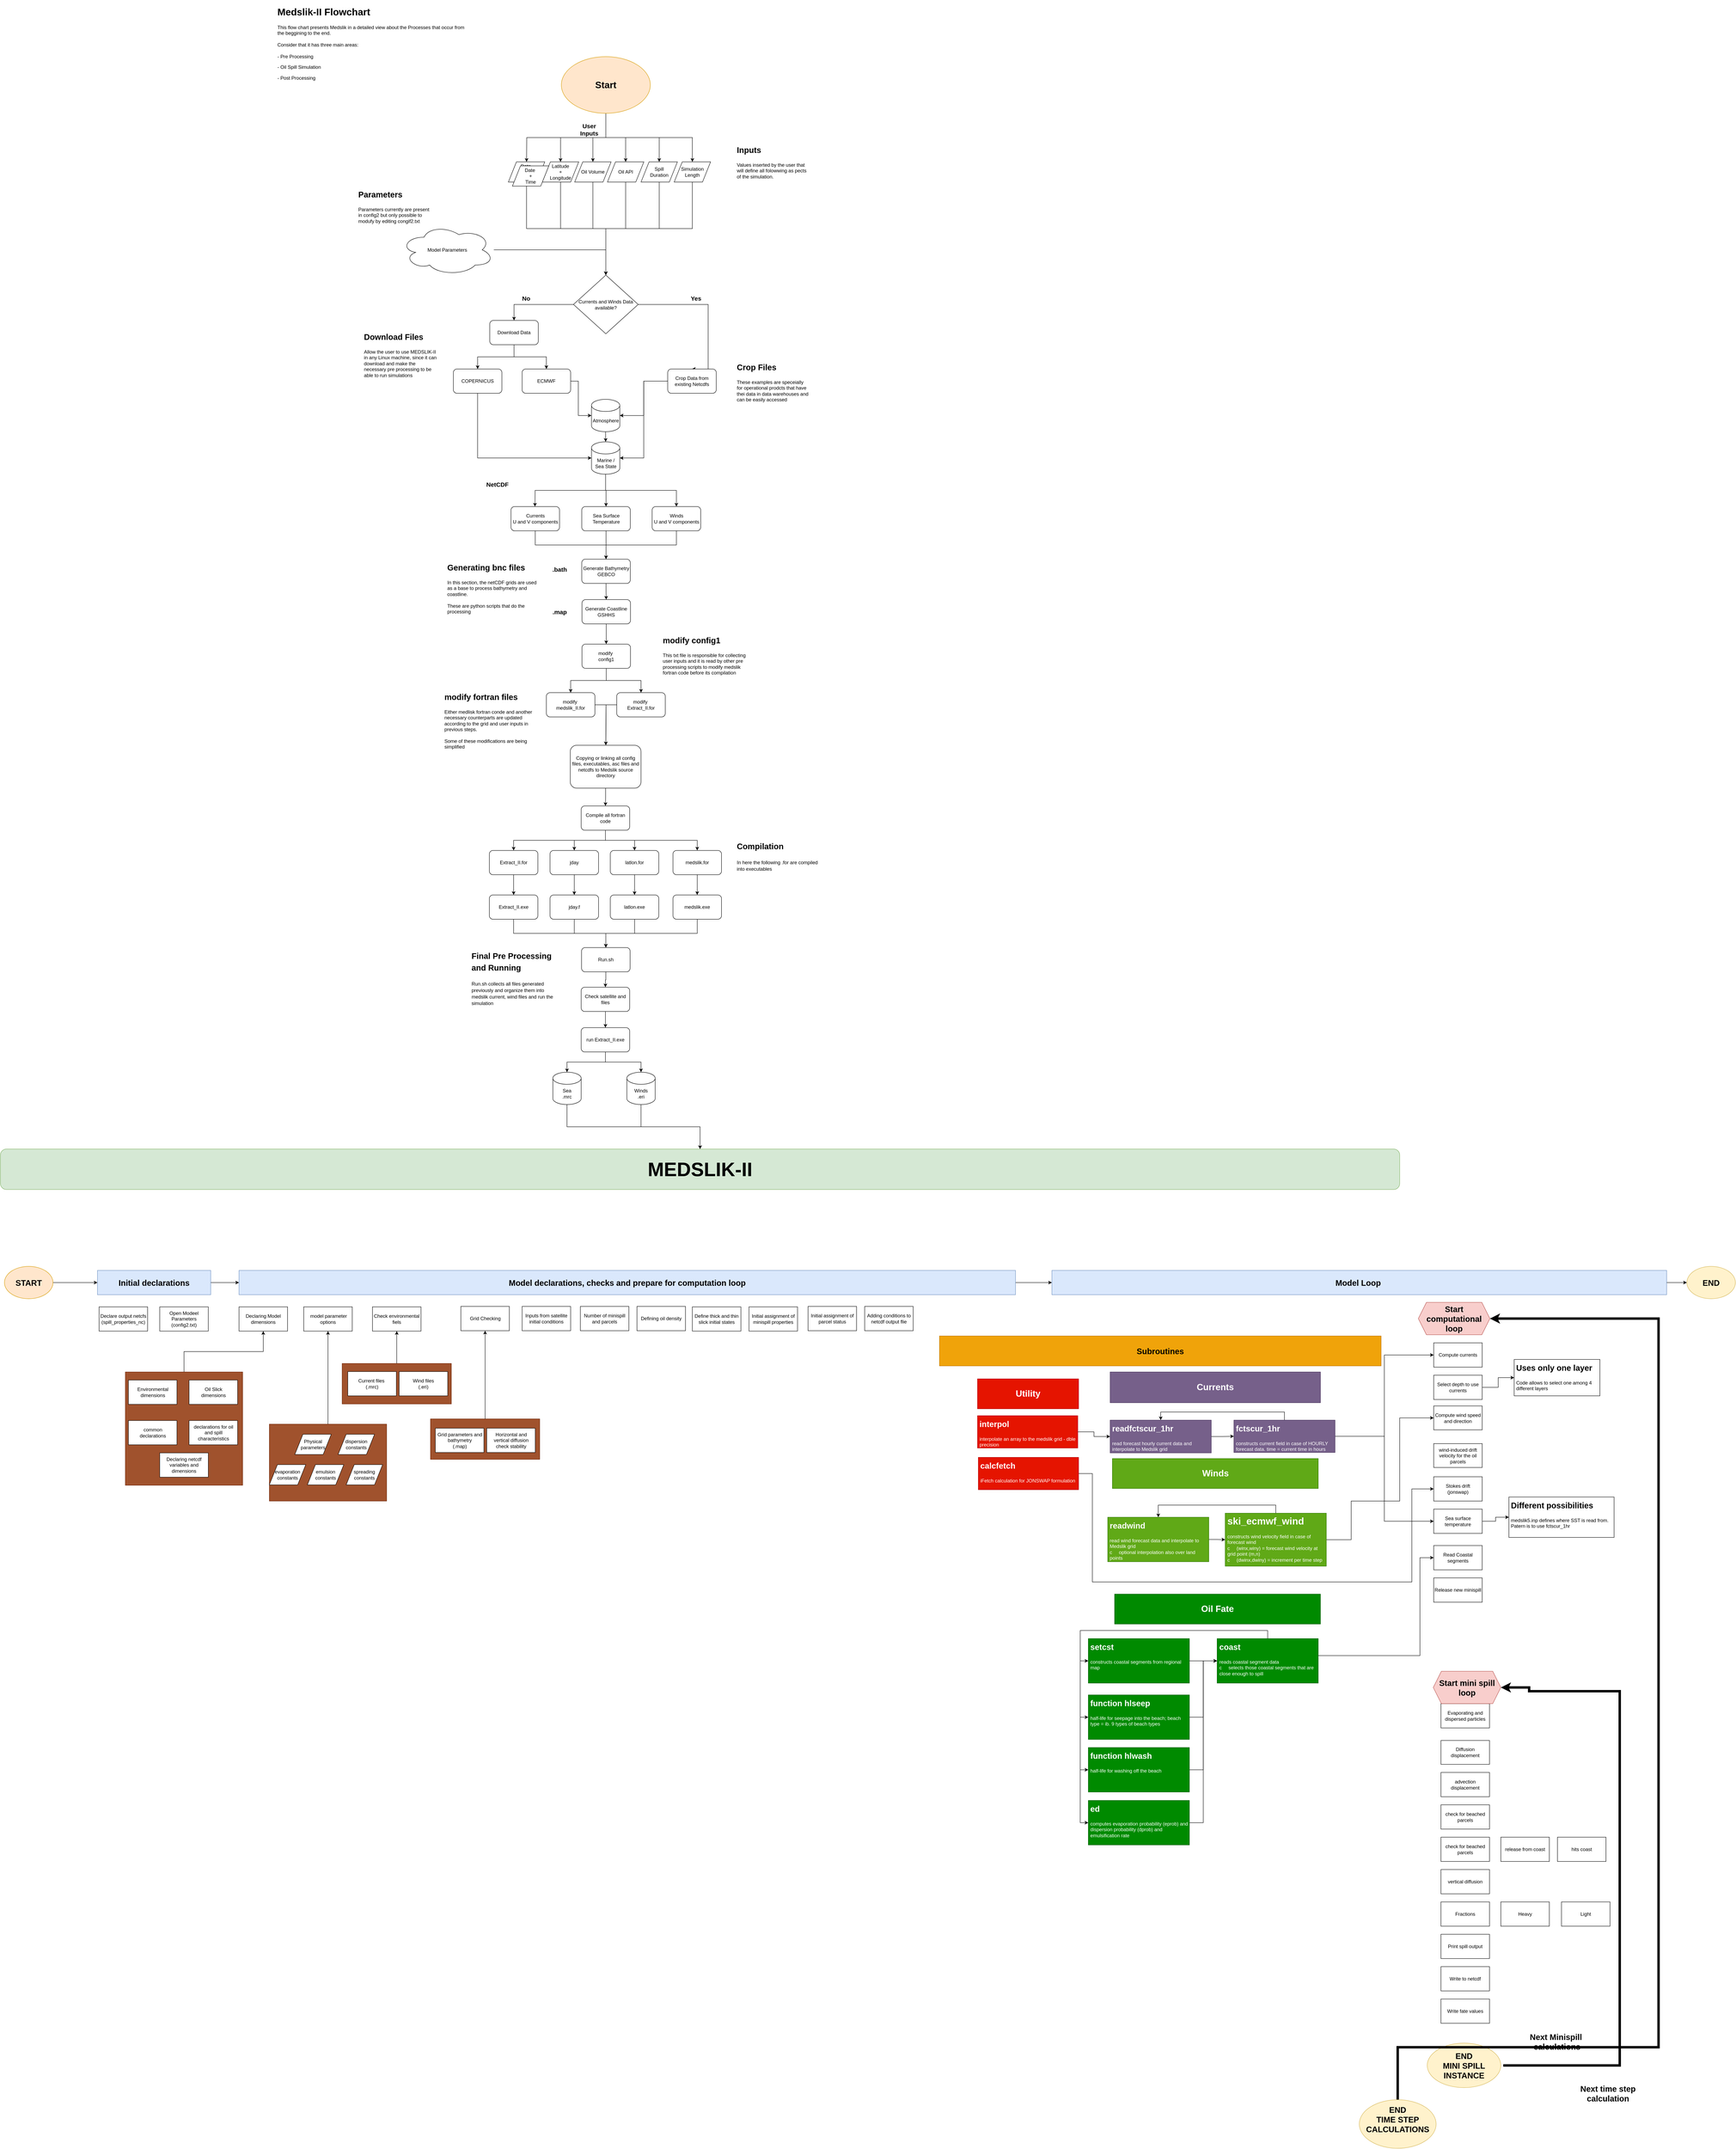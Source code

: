 <mxfile version="22.0.3" type="github">
  <diagram name="Page-1" id="GoSRVR4qmbdzTxvfHTVG">
    <mxGraphModel dx="2639" dy="1066" grid="1" gridSize="10" guides="1" tooltips="1" connect="1" arrows="1" fold="1" page="1" pageScale="1" pageWidth="827" pageHeight="1169" math="0" shadow="0">
      <root>
        <mxCell id="0" />
        <mxCell id="1" parent="0" />
        <mxCell id="dbq1p6qKIH94W6vMfUMa-104" style="edgeStyle=orthogonalEdgeStyle;rounded=0;orthogonalLoop=1;jettySize=auto;html=1;entryX=0.5;entryY=1;entryDx=0;entryDy=0;" edge="1" parent="1" source="dbq1p6qKIH94W6vMfUMa-102" target="dbq1p6qKIH94W6vMfUMa-30">
          <mxGeometry relative="1" as="geometry" />
        </mxCell>
        <mxCell id="dbq1p6qKIH94W6vMfUMa-101" style="edgeStyle=orthogonalEdgeStyle;rounded=0;orthogonalLoop=1;jettySize=auto;html=1;entryX=0.5;entryY=1;entryDx=0;entryDy=0;" edge="1" parent="1" source="dbq1p6qKIH94W6vMfUMa-99" target="dbq1p6qKIH94W6vMfUMa-100">
          <mxGeometry relative="1" as="geometry" />
        </mxCell>
        <mxCell id="dbq1p6qKIH94W6vMfUMa-98" style="edgeStyle=orthogonalEdgeStyle;rounded=0;orthogonalLoop=1;jettySize=auto;html=1;entryX=0.5;entryY=1;entryDx=0;entryDy=0;" edge="1" parent="1" source="dbq1p6qKIH94W6vMfUMa-96" target="dbq1p6qKIH94W6vMfUMa-95">
          <mxGeometry relative="1" as="geometry" />
        </mxCell>
        <mxCell id="KYdU5iYKhg4QgW7q9NT0-2" style="edgeStyle=orthogonalEdgeStyle;rounded=0;orthogonalLoop=1;jettySize=auto;html=1;exitX=0.5;exitY=1;exitDx=0;exitDy=0;entryX=0.5;entryY=0;entryDx=0;entryDy=0;" parent="1" source="vE4YfjciCCc4MwVa9jjc-8" edge="1">
          <mxGeometry relative="1" as="geometry">
            <mxPoint x="631" y="400" as="targetPoint" />
          </mxGeometry>
        </mxCell>
        <mxCell id="KYdU5iYKhg4QgW7q9NT0-10" style="edgeStyle=orthogonalEdgeStyle;rounded=0;orthogonalLoop=1;jettySize=auto;html=1;exitX=0.5;exitY=1;exitDx=0;exitDy=0;" parent="1" source="vE4YfjciCCc4MwVa9jjc-8" target="KYdU5iYKhg4QgW7q9NT0-4" edge="1">
          <mxGeometry relative="1" as="geometry" />
        </mxCell>
        <mxCell id="KYdU5iYKhg4QgW7q9NT0-11" style="edgeStyle=orthogonalEdgeStyle;rounded=0;orthogonalLoop=1;jettySize=auto;html=1;entryX=0.5;entryY=0;entryDx=0;entryDy=0;" parent="1" source="vE4YfjciCCc4MwVa9jjc-8" target="KYdU5iYKhg4QgW7q9NT0-6" edge="1">
          <mxGeometry relative="1" as="geometry" />
        </mxCell>
        <mxCell id="KYdU5iYKhg4QgW7q9NT0-12" style="edgeStyle=orthogonalEdgeStyle;rounded=0;orthogonalLoop=1;jettySize=auto;html=1;entryX=0.5;entryY=0;entryDx=0;entryDy=0;" parent="1" source="vE4YfjciCCc4MwVa9jjc-8" target="KYdU5iYKhg4QgW7q9NT0-9" edge="1">
          <mxGeometry relative="1" as="geometry" />
        </mxCell>
        <mxCell id="KYdU5iYKhg4QgW7q9NT0-13" style="edgeStyle=orthogonalEdgeStyle;rounded=0;orthogonalLoop=1;jettySize=auto;html=1;exitX=0.5;exitY=1;exitDx=0;exitDy=0;" parent="1" source="vE4YfjciCCc4MwVa9jjc-8" target="KYdU5iYKhg4QgW7q9NT0-7" edge="1">
          <mxGeometry relative="1" as="geometry" />
        </mxCell>
        <mxCell id="KYdU5iYKhg4QgW7q9NT0-14" style="edgeStyle=orthogonalEdgeStyle;rounded=0;orthogonalLoop=1;jettySize=auto;html=1;entryX=0.5;entryY=0;entryDx=0;entryDy=0;exitX=0.5;exitY=1;exitDx=0;exitDy=0;" parent="1" source="vE4YfjciCCc4MwVa9jjc-8" target="KYdU5iYKhg4QgW7q9NT0-8" edge="1">
          <mxGeometry relative="1" as="geometry" />
        </mxCell>
        <mxCell id="vE4YfjciCCc4MwVa9jjc-8" value="&lt;font size=&quot;1&quot; style=&quot;&quot;&gt;&lt;b style=&quot;font-size: 23px;&quot;&gt;Start&lt;/b&gt;&lt;/font&gt;" style="ellipse;whiteSpace=wrap;html=1;fillColor=#ffe6cc;strokeColor=#d79b00;" parent="1" vertex="1">
          <mxGeometry x="717" y="140" width="220" height="140" as="geometry" />
        </mxCell>
        <mxCell id="KYdU5iYKhg4QgW7q9NT0-38" style="edgeStyle=orthogonalEdgeStyle;rounded=0;orthogonalLoop=1;jettySize=auto;html=1;entryX=0.5;entryY=0;entryDx=0;entryDy=0;" parent="1" source="vE4YfjciCCc4MwVa9jjc-9" target="vE4YfjciCCc4MwVa9jjc-13" edge="1">
          <mxGeometry relative="1" as="geometry" />
        </mxCell>
        <mxCell id="KYdU5iYKhg4QgW7q9NT0-39" style="edgeStyle=orthogonalEdgeStyle;rounded=0;orthogonalLoop=1;jettySize=auto;html=1;entryX=0.5;entryY=0;entryDx=0;entryDy=0;" parent="1" source="vE4YfjciCCc4MwVa9jjc-9" target="vE4YfjciCCc4MwVa9jjc-11" edge="1">
          <mxGeometry relative="1" as="geometry">
            <Array as="points">
              <mxPoint x="1080" y="753" />
              <mxPoint x="1080" y="912" />
            </Array>
          </mxGeometry>
        </mxCell>
        <mxCell id="vE4YfjciCCc4MwVa9jjc-9" value="Currents and Winds Data available?" style="rhombus;whiteSpace=wrap;html=1;" parent="1" vertex="1">
          <mxGeometry x="747" y="680" width="160" height="145" as="geometry" />
        </mxCell>
        <mxCell id="ioeL2ronypjcJPAzhHYl-10" style="edgeStyle=orthogonalEdgeStyle;rounded=0;orthogonalLoop=1;jettySize=auto;html=1;entryX=1;entryY=0.5;entryDx=0;entryDy=0;entryPerimeter=0;" parent="1" source="vE4YfjciCCc4MwVa9jjc-11" target="ioeL2ronypjcJPAzhHYl-3" edge="1">
          <mxGeometry relative="1" as="geometry" />
        </mxCell>
        <mxCell id="vE4YfjciCCc4MwVa9jjc-11" value="Crop Data from existing Netcdfs" style="rounded=1;whiteSpace=wrap;html=1;" parent="1" vertex="1">
          <mxGeometry x="980" y="912" width="120" height="60" as="geometry" />
        </mxCell>
        <mxCell id="ioeL2ronypjcJPAzhHYl-13" style="edgeStyle=orthogonalEdgeStyle;rounded=0;orthogonalLoop=1;jettySize=auto;html=1;entryX=0.5;entryY=0;entryDx=0;entryDy=0;exitX=0.5;exitY=1;exitDx=0;exitDy=0;" parent="1" source="vE4YfjciCCc4MwVa9jjc-13" target="ioeL2ronypjcJPAzhHYl-8" edge="1">
          <mxGeometry relative="1" as="geometry">
            <mxPoint x="670" y="982" as="targetPoint" />
          </mxGeometry>
        </mxCell>
        <mxCell id="KYdU5iYKhg4QgW7q9NT0-40" style="edgeStyle=orthogonalEdgeStyle;rounded=0;orthogonalLoop=1;jettySize=auto;html=1;" parent="1" source="vE4YfjciCCc4MwVa9jjc-13" target="ioeL2ronypjcJPAzhHYl-7" edge="1">
          <mxGeometry relative="1" as="geometry" />
        </mxCell>
        <mxCell id="vE4YfjciCCc4MwVa9jjc-13" value="Download Data" style="rounded=1;whiteSpace=wrap;html=1;" parent="1" vertex="1">
          <mxGeometry x="540" y="792" width="120" height="60" as="geometry" />
        </mxCell>
        <mxCell id="vE4YfjciCCc4MwVa9jjc-15" value="&lt;h1&gt;Medslik-II Flowchart&lt;/h1&gt;&lt;p&gt;This flow chart presents Medslik in a detailed view about the Processes that occur from the beggining to the end.&lt;br&gt;&lt;br&gt;Consider that it has three main areas:&lt;br&gt;&lt;br&gt;- Pre Processing&lt;/p&gt;&lt;p&gt;- Oil Spill Simulation&lt;/p&gt;&lt;p&gt;- Post Processing&lt;/p&gt;" style="text;html=1;strokeColor=none;fillColor=none;spacing=5;spacingTop=-20;whiteSpace=wrap;overflow=hidden;rounded=0;" parent="1" vertex="1">
          <mxGeometry x="10" y="10" width="490" height="280" as="geometry" />
        </mxCell>
        <mxCell id="vlXNMCiZ7ui3RxLZUlmk-1" value="&lt;b&gt;&lt;font style=&quot;font-size: 15px;&quot;&gt;Yes&lt;/font&gt;&lt;/b&gt;" style="text;html=1;strokeColor=none;fillColor=none;align=center;verticalAlign=middle;whiteSpace=wrap;rounded=0;" parent="1" vertex="1">
          <mxGeometry x="1020" y="722" width="60" height="30" as="geometry" />
        </mxCell>
        <mxCell id="vlXNMCiZ7ui3RxLZUlmk-2" value="&lt;b&gt;&lt;font style=&quot;font-size: 15px;&quot;&gt;No&lt;/font&gt;&lt;/b&gt;" style="text;html=1;strokeColor=none;fillColor=none;align=center;verticalAlign=middle;whiteSpace=wrap;rounded=0;" parent="1" vertex="1">
          <mxGeometry x="600" y="722" width="60" height="30" as="geometry" />
        </mxCell>
        <mxCell id="KYdU5iYKhg4QgW7q9NT0-47" style="edgeStyle=orthogonalEdgeStyle;rounded=0;orthogonalLoop=1;jettySize=auto;html=1;entryX=0.5;entryY=0;entryDx=0;entryDy=0;" parent="1" source="ioeL2ronypjcJPAzhHYl-1" target="KYdU5iYKhg4QgW7q9NT0-46" edge="1">
          <mxGeometry relative="1" as="geometry" />
        </mxCell>
        <mxCell id="ioeL2ronypjcJPAzhHYl-1" value="Generate Bathymetry&lt;br&gt;GEBCO" style="rounded=1;whiteSpace=wrap;html=1;" parent="1" vertex="1">
          <mxGeometry x="767.5" y="1382" width="120" height="60" as="geometry" />
        </mxCell>
        <mxCell id="KYdU5iYKhg4QgW7q9NT0-21" style="edgeStyle=orthogonalEdgeStyle;rounded=0;orthogonalLoop=1;jettySize=auto;html=1;exitX=0.5;exitY=1;exitDx=0;exitDy=0;exitPerimeter=0;" parent="1" source="ioeL2ronypjcJPAzhHYl-2" edge="1">
          <mxGeometry relative="1" as="geometry">
            <mxPoint x="651.7" y="1252" as="targetPoint" />
          </mxGeometry>
        </mxCell>
        <mxCell id="KYdU5iYKhg4QgW7q9NT0-22" style="edgeStyle=orthogonalEdgeStyle;rounded=0;orthogonalLoop=1;jettySize=auto;html=1;entryX=0.5;entryY=0;entryDx=0;entryDy=0;" parent="1" source="ioeL2ronypjcJPAzhHYl-2" target="ioeL2ronypjcJPAzhHYl-6" edge="1">
          <mxGeometry relative="1" as="geometry" />
        </mxCell>
        <mxCell id="KYdU5iYKhg4QgW7q9NT0-25" style="edgeStyle=orthogonalEdgeStyle;rounded=0;orthogonalLoop=1;jettySize=auto;html=1;entryX=0.5;entryY=0;entryDx=0;entryDy=0;exitX=0.5;exitY=1;exitDx=0;exitDy=0;exitPerimeter=0;" parent="1" source="ioeL2ronypjcJPAzhHYl-2" target="ioeL2ronypjcJPAzhHYl-5" edge="1">
          <mxGeometry relative="1" as="geometry" />
        </mxCell>
        <mxCell id="ioeL2ronypjcJPAzhHYl-2" value="Marine / Sea State" style="shape=cylinder3;whiteSpace=wrap;html=1;boundedLbl=1;backgroundOutline=1;size=15;" parent="1" vertex="1">
          <mxGeometry x="791.5" y="1092" width="70" height="80" as="geometry" />
        </mxCell>
        <mxCell id="ioeL2ronypjcJPAzhHYl-3" value="Atmosphere" style="shape=cylinder3;whiteSpace=wrap;html=1;boundedLbl=1;backgroundOutline=1;size=15;" parent="1" vertex="1">
          <mxGeometry x="791.5" y="987" width="70" height="80" as="geometry" />
        </mxCell>
        <mxCell id="KYdU5iYKhg4QgW7q9NT0-42" style="edgeStyle=orthogonalEdgeStyle;rounded=0;orthogonalLoop=1;jettySize=auto;html=1;entryX=0.5;entryY=0;entryDx=0;entryDy=0;exitX=0.5;exitY=1;exitDx=0;exitDy=0;" parent="1" source="ioeL2ronypjcJPAzhHYl-4" target="ioeL2ronypjcJPAzhHYl-1" edge="1">
          <mxGeometry relative="1" as="geometry" />
        </mxCell>
        <mxCell id="ioeL2ronypjcJPAzhHYl-4" value="Currents&lt;br&gt;U and V components" style="rounded=1;whiteSpace=wrap;html=1;" parent="1" vertex="1">
          <mxGeometry x="592.5" y="1252" width="120" height="60" as="geometry" />
        </mxCell>
        <mxCell id="KYdU5iYKhg4QgW7q9NT0-32" style="edgeStyle=orthogonalEdgeStyle;rounded=0;orthogonalLoop=1;jettySize=auto;html=1;entryX=0.5;entryY=0;entryDx=0;entryDy=0;exitX=0.5;exitY=1;exitDx=0;exitDy=0;" parent="1" source="ioeL2ronypjcJPAzhHYl-5" target="ioeL2ronypjcJPAzhHYl-1" edge="1">
          <mxGeometry relative="1" as="geometry" />
        </mxCell>
        <mxCell id="ioeL2ronypjcJPAzhHYl-5" value="Winds&lt;br&gt;U and V components" style="rounded=1;whiteSpace=wrap;html=1;" parent="1" vertex="1">
          <mxGeometry x="941.5" y="1252" width="120" height="60" as="geometry" />
        </mxCell>
        <mxCell id="KYdU5iYKhg4QgW7q9NT0-31" style="edgeStyle=orthogonalEdgeStyle;rounded=0;orthogonalLoop=1;jettySize=auto;html=1;entryX=0.5;entryY=0;entryDx=0;entryDy=0;" parent="1" source="ioeL2ronypjcJPAzhHYl-6" target="ioeL2ronypjcJPAzhHYl-1" edge="1">
          <mxGeometry relative="1" as="geometry" />
        </mxCell>
        <mxCell id="ioeL2ronypjcJPAzhHYl-6" value="Sea Surface Temperature" style="rounded=1;whiteSpace=wrap;html=1;" parent="1" vertex="1">
          <mxGeometry x="767.5" y="1252" width="120" height="60" as="geometry" />
        </mxCell>
        <mxCell id="ioeL2ronypjcJPAzhHYl-7" value="COPERNICUS" style="rounded=1;whiteSpace=wrap;html=1;" parent="1" vertex="1">
          <mxGeometry x="450" y="912" width="120" height="60" as="geometry" />
        </mxCell>
        <mxCell id="ioeL2ronypjcJPAzhHYl-8" value="ECMWF" style="rounded=1;whiteSpace=wrap;html=1;" parent="1" vertex="1">
          <mxGeometry x="620" y="912" width="120" height="60" as="geometry" />
        </mxCell>
        <mxCell id="ioeL2ronypjcJPAzhHYl-15" style="edgeStyle=orthogonalEdgeStyle;rounded=0;orthogonalLoop=1;jettySize=auto;html=1;entryX=0;entryY=0.5;entryDx=0;entryDy=0;entryPerimeter=0;exitX=0.5;exitY=1;exitDx=0;exitDy=0;" parent="1" source="ioeL2ronypjcJPAzhHYl-7" target="ioeL2ronypjcJPAzhHYl-2" edge="1">
          <mxGeometry relative="1" as="geometry" />
        </mxCell>
        <mxCell id="ioeL2ronypjcJPAzhHYl-18" style="edgeStyle=orthogonalEdgeStyle;rounded=0;orthogonalLoop=1;jettySize=auto;html=1;entryX=1;entryY=0.5;entryDx=0;entryDy=0;entryPerimeter=0;" parent="1" source="vE4YfjciCCc4MwVa9jjc-11" target="ioeL2ronypjcJPAzhHYl-2" edge="1">
          <mxGeometry relative="1" as="geometry" />
        </mxCell>
        <mxCell id="ioeL2ronypjcJPAzhHYl-19" style="edgeStyle=orthogonalEdgeStyle;rounded=0;orthogonalLoop=1;jettySize=auto;html=1;exitX=0.5;exitY=1;exitDx=0;exitDy=0;exitPerimeter=0;entryX=0.5;entryY=0;entryDx=0;entryDy=0;entryPerimeter=0;" parent="1" source="ioeL2ronypjcJPAzhHYl-3" target="ioeL2ronypjcJPAzhHYl-2" edge="1">
          <mxGeometry relative="1" as="geometry" />
        </mxCell>
        <mxCell id="KYdU5iYKhg4QgW7q9NT0-37" style="edgeStyle=orthogonalEdgeStyle;rounded=0;orthogonalLoop=1;jettySize=auto;html=1;entryX=0.5;entryY=0;entryDx=0;entryDy=0;exitX=0.5;exitY=1;exitDx=0;exitDy=0;" parent="1" source="KYdU5iYKhg4QgW7q9NT0-1" target="vE4YfjciCCc4MwVa9jjc-9" edge="1">
          <mxGeometry relative="1" as="geometry" />
        </mxCell>
        <mxCell id="KYdU5iYKhg4QgW7q9NT0-1" value="Date&amp;nbsp;&lt;br&gt;+&lt;br&gt;Time" style="shape=parallelogram;perimeter=parallelogramPerimeter;whiteSpace=wrap;html=1;fixedSize=1;" parent="1" vertex="1">
          <mxGeometry x="586" y="400" width="90" height="50" as="geometry" />
        </mxCell>
        <mxCell id="KYdU5iYKhg4QgW7q9NT0-3" value="&lt;b&gt;&lt;font style=&quot;font-size: 15px;&quot;&gt;User Inputs&lt;/font&gt;&lt;/b&gt;" style="text;html=1;strokeColor=none;fillColor=none;align=center;verticalAlign=middle;whiteSpace=wrap;rounded=0;" parent="1" vertex="1">
          <mxGeometry x="750" y="300" width="72" height="40" as="geometry" />
        </mxCell>
        <mxCell id="KYdU5iYKhg4QgW7q9NT0-16" style="edgeStyle=orthogonalEdgeStyle;rounded=0;orthogonalLoop=1;jettySize=auto;html=1;exitX=0.5;exitY=1;exitDx=0;exitDy=0;entryX=0.5;entryY=0;entryDx=0;entryDy=0;" parent="1" source="KYdU5iYKhg4QgW7q9NT0-4" target="vE4YfjciCCc4MwVa9jjc-9" edge="1">
          <mxGeometry relative="1" as="geometry">
            <mxPoint x="816" y="540" as="targetPoint" />
          </mxGeometry>
        </mxCell>
        <mxCell id="KYdU5iYKhg4QgW7q9NT0-4" value="Latitude&lt;br&gt;+&lt;br&gt;Longitude" style="shape=parallelogram;perimeter=parallelogramPerimeter;whiteSpace=wrap;html=1;fixedSize=1;" parent="1" vertex="1">
          <mxGeometry x="670" y="400" width="90" height="50" as="geometry" />
        </mxCell>
        <mxCell id="KYdU5iYKhg4QgW7q9NT0-17" style="edgeStyle=orthogonalEdgeStyle;rounded=0;orthogonalLoop=1;jettySize=auto;html=1;entryX=0.5;entryY=0;entryDx=0;entryDy=0;" parent="1" source="KYdU5iYKhg4QgW7q9NT0-6" target="vE4YfjciCCc4MwVa9jjc-9" edge="1">
          <mxGeometry relative="1" as="geometry" />
        </mxCell>
        <mxCell id="KYdU5iYKhg4QgW7q9NT0-6" value="Oil Volume" style="shape=parallelogram;perimeter=parallelogramPerimeter;whiteSpace=wrap;html=1;fixedSize=1;" parent="1" vertex="1">
          <mxGeometry x="750" y="400" width="90" height="50" as="geometry" />
        </mxCell>
        <mxCell id="KYdU5iYKhg4QgW7q9NT0-19" style="edgeStyle=orthogonalEdgeStyle;rounded=0;orthogonalLoop=1;jettySize=auto;html=1;exitX=0.5;exitY=1;exitDx=0;exitDy=0;" parent="1" source="KYdU5iYKhg4QgW7q9NT0-7" target="vE4YfjciCCc4MwVa9jjc-9" edge="1">
          <mxGeometry relative="1" as="geometry" />
        </mxCell>
        <mxCell id="KYdU5iYKhg4QgW7q9NT0-7" value="Spill &lt;br&gt;Duration" style="shape=parallelogram;perimeter=parallelogramPerimeter;whiteSpace=wrap;html=1;fixedSize=1;" parent="1" vertex="1">
          <mxGeometry x="914" y="400" width="90" height="50" as="geometry" />
        </mxCell>
        <mxCell id="KYdU5iYKhg4QgW7q9NT0-20" style="edgeStyle=orthogonalEdgeStyle;rounded=0;orthogonalLoop=1;jettySize=auto;html=1;entryX=0.5;entryY=0;entryDx=0;entryDy=0;exitX=0.5;exitY=1;exitDx=0;exitDy=0;" parent="1" source="KYdU5iYKhg4QgW7q9NT0-8" target="vE4YfjciCCc4MwVa9jjc-9" edge="1">
          <mxGeometry relative="1" as="geometry" />
        </mxCell>
        <mxCell id="KYdU5iYKhg4QgW7q9NT0-8" value="Simulation&lt;br&gt;Length" style="shape=parallelogram;perimeter=parallelogramPerimeter;whiteSpace=wrap;html=1;fixedSize=1;" parent="1" vertex="1">
          <mxGeometry x="996" y="400" width="90" height="50" as="geometry" />
        </mxCell>
        <mxCell id="KYdU5iYKhg4QgW7q9NT0-18" style="edgeStyle=orthogonalEdgeStyle;rounded=0;orthogonalLoop=1;jettySize=auto;html=1;entryX=0.5;entryY=0;entryDx=0;entryDy=0;" parent="1" source="KYdU5iYKhg4QgW7q9NT0-9" target="vE4YfjciCCc4MwVa9jjc-9" edge="1">
          <mxGeometry relative="1" as="geometry" />
        </mxCell>
        <mxCell id="KYdU5iYKhg4QgW7q9NT0-9" value="Oil API" style="shape=parallelogram;perimeter=parallelogramPerimeter;whiteSpace=wrap;html=1;fixedSize=1;" parent="1" vertex="1">
          <mxGeometry x="831" y="400" width="90" height="50" as="geometry" />
        </mxCell>
        <mxCell id="KYdU5iYKhg4QgW7q9NT0-27" style="edgeStyle=orthogonalEdgeStyle;rounded=0;orthogonalLoop=1;jettySize=auto;html=1;entryX=0;entryY=0.5;entryDx=0;entryDy=0;entryPerimeter=0;" parent="1" source="ioeL2ronypjcJPAzhHYl-8" target="ioeL2ronypjcJPAzhHYl-3" edge="1">
          <mxGeometry relative="1" as="geometry">
            <Array as="points">
              <mxPoint x="759" y="942" />
              <mxPoint x="759" y="1027" />
            </Array>
          </mxGeometry>
        </mxCell>
        <mxCell id="KYdU5iYKhg4QgW7q9NT0-29" value="&lt;b&gt;&lt;font style=&quot;font-size: 15px;&quot;&gt;NetCDF&lt;/font&gt;&lt;/b&gt;" style="text;html=1;strokeColor=none;fillColor=none;align=center;verticalAlign=middle;whiteSpace=wrap;rounded=0;" parent="1" vertex="1">
          <mxGeometry x="528.5" y="1182" width="60" height="30" as="geometry" />
        </mxCell>
        <mxCell id="KYdU5iYKhg4QgW7q9NT0-34" value="&lt;h1&gt;&lt;font style=&quot;font-size: 20px;&quot;&gt;Generating bnc files&lt;/font&gt;&lt;/h1&gt;&lt;div&gt;In this section, the netCDF grids are used as a base to process bathymetry and coastline.&lt;/div&gt;&lt;div&gt;&lt;br&gt;&lt;/div&gt;&lt;div&gt;These are python scripts that do the processing&lt;/div&gt;" style="text;html=1;strokeColor=none;fillColor=none;spacing=5;spacingTop=-20;whiteSpace=wrap;overflow=hidden;rounded=0;" parent="1" vertex="1">
          <mxGeometry x="430" y="1382" width="230" height="170" as="geometry" />
        </mxCell>
        <mxCell id="KYdU5iYKhg4QgW7q9NT0-43" value="&lt;h1&gt;&lt;font style=&quot;font-size: 20px;&quot;&gt;Crop Files&lt;/font&gt;&lt;/h1&gt;&lt;div&gt;These examples are speceially for operational prodcts that have thei data in data warehouses and can be easily accessed&lt;/div&gt;" style="text;html=1;strokeColor=none;fillColor=none;spacing=5;spacingTop=-20;whiteSpace=wrap;overflow=hidden;rounded=0;" parent="1" vertex="1">
          <mxGeometry x="1146" y="887" width="190" height="280" as="geometry" />
        </mxCell>
        <mxCell id="KYdU5iYKhg4QgW7q9NT0-44" value="&lt;h1&gt;&lt;font style=&quot;font-size: 20px;&quot;&gt;Download Files&lt;/font&gt;&lt;/h1&gt;&lt;div&gt;Allow the user to use MEDSLIK-II in any Linux machine, since it can download and make the necessary pre processing to be able to run simulations&lt;/div&gt;" style="text;html=1;strokeColor=none;fillColor=none;spacing=5;spacingTop=-20;whiteSpace=wrap;overflow=hidden;rounded=0;" parent="1" vertex="1">
          <mxGeometry x="224" y="812" width="190" height="280" as="geometry" />
        </mxCell>
        <mxCell id="KYdU5iYKhg4QgW7q9NT0-45" value="&lt;h1&gt;&lt;font style=&quot;font-size: 20px;&quot;&gt;Inputs&lt;/font&gt;&lt;/h1&gt;&lt;div&gt;Values inserted by the user that will define all folowwing as pects of the simulation.&amp;nbsp;&lt;/div&gt;" style="text;html=1;strokeColor=none;fillColor=none;spacing=5;spacingTop=-20;whiteSpace=wrap;overflow=hidden;rounded=0;" parent="1" vertex="1">
          <mxGeometry x="1146" y="350" width="190" height="280" as="geometry" />
        </mxCell>
        <mxCell id="KYdU5iYKhg4QgW7q9NT0-52" style="edgeStyle=orthogonalEdgeStyle;rounded=0;orthogonalLoop=1;jettySize=auto;html=1;" parent="1" source="KYdU5iYKhg4QgW7q9NT0-46" target="KYdU5iYKhg4QgW7q9NT0-51" edge="1">
          <mxGeometry relative="1" as="geometry" />
        </mxCell>
        <mxCell id="KYdU5iYKhg4QgW7q9NT0-46" value="Generate Coastline&lt;br&gt;GSHHS" style="rounded=1;whiteSpace=wrap;html=1;" parent="1" vertex="1">
          <mxGeometry x="768" y="1482" width="120" height="60" as="geometry" />
        </mxCell>
        <mxCell id="KYdU5iYKhg4QgW7q9NT0-48" value="&lt;b&gt;&lt;font style=&quot;font-size: 15px;&quot;&gt;.bath&lt;/font&gt;&lt;/b&gt;" style="text;html=1;strokeColor=none;fillColor=none;align=center;verticalAlign=middle;whiteSpace=wrap;rounded=0;" parent="1" vertex="1">
          <mxGeometry x="682.5" y="1392" width="60" height="30" as="geometry" />
        </mxCell>
        <mxCell id="KYdU5iYKhg4QgW7q9NT0-49" value="&lt;b&gt;&lt;font style=&quot;font-size: 15px;&quot;&gt;.map&lt;/font&gt;&lt;/b&gt;" style="text;html=1;strokeColor=none;fillColor=none;align=center;verticalAlign=middle;whiteSpace=wrap;rounded=0;" parent="1" vertex="1">
          <mxGeometry x="683" y="1497" width="60" height="30" as="geometry" />
        </mxCell>
        <mxCell id="KYdU5iYKhg4QgW7q9NT0-50" value="&lt;h1&gt;&lt;span style=&quot;font-size: 20px;&quot;&gt;modify config1&lt;/span&gt;&lt;/h1&gt;&lt;div&gt;This txt file is responsible for collecting user inputs and it is read by other pre processing scripts to modify medslik fortran code before its compilation&lt;/div&gt;" style="text;html=1;strokeColor=none;fillColor=none;spacing=5;spacingTop=-20;whiteSpace=wrap;overflow=hidden;rounded=0;" parent="1" vertex="1">
          <mxGeometry x="963" y="1562" width="230" height="170" as="geometry" />
        </mxCell>
        <mxCell id="KYdU5iYKhg4QgW7q9NT0-56" style="edgeStyle=orthogonalEdgeStyle;rounded=0;orthogonalLoop=1;jettySize=auto;html=1;entryX=0.5;entryY=0;entryDx=0;entryDy=0;" parent="1" source="KYdU5iYKhg4QgW7q9NT0-51" target="KYdU5iYKhg4QgW7q9NT0-53" edge="1">
          <mxGeometry relative="1" as="geometry" />
        </mxCell>
        <mxCell id="KYdU5iYKhg4QgW7q9NT0-57" style="edgeStyle=orthogonalEdgeStyle;rounded=0;orthogonalLoop=1;jettySize=auto;html=1;entryX=0.5;entryY=0;entryDx=0;entryDy=0;" parent="1" source="KYdU5iYKhg4QgW7q9NT0-51" target="KYdU5iYKhg4QgW7q9NT0-54" edge="1">
          <mxGeometry relative="1" as="geometry" />
        </mxCell>
        <mxCell id="KYdU5iYKhg4QgW7q9NT0-51" value="modify&amp;nbsp;&lt;br&gt;config1" style="rounded=1;whiteSpace=wrap;html=1;" parent="1" vertex="1">
          <mxGeometry x="768" y="1592" width="120" height="60" as="geometry" />
        </mxCell>
        <mxCell id="KYdU5iYKhg4QgW7q9NT0-60" style="edgeStyle=orthogonalEdgeStyle;rounded=0;orthogonalLoop=1;jettySize=auto;html=1;entryX=0.5;entryY=0;entryDx=0;entryDy=0;" parent="1" source="KYdU5iYKhg4QgW7q9NT0-53" edge="1">
          <mxGeometry relative="1" as="geometry">
            <mxPoint x="827" y="1842" as="targetPoint" />
          </mxGeometry>
        </mxCell>
        <mxCell id="KYdU5iYKhg4QgW7q9NT0-53" value="modify&amp;nbsp;&lt;br&gt;medslik_II.for" style="rounded=1;whiteSpace=wrap;html=1;" parent="1" vertex="1">
          <mxGeometry x="680" y="1712" width="120" height="60" as="geometry" />
        </mxCell>
        <mxCell id="KYdU5iYKhg4QgW7q9NT0-61" style="edgeStyle=orthogonalEdgeStyle;rounded=0;orthogonalLoop=1;jettySize=auto;html=1;entryX=0.5;entryY=0;entryDx=0;entryDy=0;" parent="1" source="KYdU5iYKhg4QgW7q9NT0-54" edge="1">
          <mxGeometry relative="1" as="geometry">
            <mxPoint x="827" y="1842" as="targetPoint" />
          </mxGeometry>
        </mxCell>
        <mxCell id="KYdU5iYKhg4QgW7q9NT0-54" value="modify&amp;nbsp;&lt;br&gt;Extract_II.for" style="rounded=1;whiteSpace=wrap;html=1;" parent="1" vertex="1">
          <mxGeometry x="854" y="1712" width="120" height="60" as="geometry" />
        </mxCell>
        <mxCell id="KYdU5iYKhg4QgW7q9NT0-58" value="&lt;h1&gt;&lt;span style=&quot;font-size: 20px;&quot;&gt;modify fortran files&lt;/span&gt;&lt;/h1&gt;&lt;div&gt;Either medlisk fortran conde and another necessary counterparts are updated according to the grid and user inputs in previous steps.&lt;br&gt;&lt;br&gt;Some of these modifications are being simplified&lt;/div&gt;" style="text;html=1;strokeColor=none;fillColor=none;spacing=5;spacingTop=-20;whiteSpace=wrap;overflow=hidden;rounded=0;" parent="1" vertex="1">
          <mxGeometry x="423" y="1702" width="230" height="170" as="geometry" />
        </mxCell>
        <mxCell id="KYdU5iYKhg4QgW7q9NT0-63" style="edgeStyle=orthogonalEdgeStyle;rounded=0;orthogonalLoop=1;jettySize=auto;html=1;" parent="1" source="KYdU5iYKhg4QgW7q9NT0-59" target="KYdU5iYKhg4QgW7q9NT0-62" edge="1">
          <mxGeometry relative="1" as="geometry" />
        </mxCell>
        <mxCell id="KYdU5iYKhg4QgW7q9NT0-59" value="Copying or linking all config files, executables, asc files and netcdfs to Medslik source directory" style="rounded=1;whiteSpace=wrap;html=1;" parent="1" vertex="1">
          <mxGeometry x="739" y="1842" width="175" height="106" as="geometry" />
        </mxCell>
        <mxCell id="KYdU5iYKhg4QgW7q9NT0-69" style="edgeStyle=orthogonalEdgeStyle;rounded=0;orthogonalLoop=1;jettySize=auto;html=1;entryX=0.5;entryY=0;entryDx=0;entryDy=0;exitX=0.5;exitY=1;exitDx=0;exitDy=0;" parent="1" source="KYdU5iYKhg4QgW7q9NT0-62" target="KYdU5iYKhg4QgW7q9NT0-64" edge="1">
          <mxGeometry relative="1" as="geometry" />
        </mxCell>
        <mxCell id="KYdU5iYKhg4QgW7q9NT0-70" style="edgeStyle=orthogonalEdgeStyle;rounded=0;orthogonalLoop=1;jettySize=auto;html=1;entryX=0.5;entryY=0;entryDx=0;entryDy=0;" parent="1" source="KYdU5iYKhg4QgW7q9NT0-62" target="KYdU5iYKhg4QgW7q9NT0-66" edge="1">
          <mxGeometry relative="1" as="geometry" />
        </mxCell>
        <mxCell id="KYdU5iYKhg4QgW7q9NT0-71" style="edgeStyle=orthogonalEdgeStyle;rounded=0;orthogonalLoop=1;jettySize=auto;html=1;" parent="1" source="KYdU5iYKhg4QgW7q9NT0-62" target="KYdU5iYKhg4QgW7q9NT0-67" edge="1">
          <mxGeometry relative="1" as="geometry" />
        </mxCell>
        <mxCell id="KYdU5iYKhg4QgW7q9NT0-72" style="edgeStyle=orthogonalEdgeStyle;rounded=0;orthogonalLoop=1;jettySize=auto;html=1;exitX=0.5;exitY=1;exitDx=0;exitDy=0;" parent="1" source="KYdU5iYKhg4QgW7q9NT0-62" target="KYdU5iYKhg4QgW7q9NT0-68" edge="1">
          <mxGeometry relative="1" as="geometry" />
        </mxCell>
        <mxCell id="KYdU5iYKhg4QgW7q9NT0-62" value="Compile all fortran code" style="rounded=1;whiteSpace=wrap;html=1;" parent="1" vertex="1">
          <mxGeometry x="766" y="1992" width="120" height="60" as="geometry" />
        </mxCell>
        <mxCell id="KYdU5iYKhg4QgW7q9NT0-77" style="edgeStyle=orthogonalEdgeStyle;rounded=0;orthogonalLoop=1;jettySize=auto;html=1;entryX=0.5;entryY=0;entryDx=0;entryDy=0;" parent="1" source="KYdU5iYKhg4QgW7q9NT0-64" target="KYdU5iYKhg4QgW7q9NT0-73" edge="1">
          <mxGeometry relative="1" as="geometry" />
        </mxCell>
        <mxCell id="KYdU5iYKhg4QgW7q9NT0-64" value="Extract_II.for" style="rounded=1;whiteSpace=wrap;html=1;" parent="1" vertex="1">
          <mxGeometry x="539" y="2102" width="120" height="60" as="geometry" />
        </mxCell>
        <mxCell id="KYdU5iYKhg4QgW7q9NT0-65" value="&lt;p style=&quot;line-height: 90%;&quot;&gt;&lt;/p&gt;&lt;h1 style=&quot;line-height: 110%;&quot;&gt;&lt;span style=&quot;background-color: initial; font-size: 20px;&quot;&gt;Compilation&lt;/span&gt;&lt;/h1&gt;&lt;h1 style=&quot;line-height: 50%;&quot;&gt;&lt;span style=&quot;font-size: 12px; font-weight: 400;&quot;&gt;In here the following .for are compiled into executables&lt;/span&gt;&lt;/h1&gt;&lt;p&gt;&lt;/p&gt;" style="text;html=1;strokeColor=none;fillColor=none;spacing=5;spacingTop=-20;whiteSpace=wrap;overflow=hidden;rounded=0;" parent="1" vertex="1">
          <mxGeometry x="1146" y="2072" width="230" height="170" as="geometry" />
        </mxCell>
        <mxCell id="KYdU5iYKhg4QgW7q9NT0-78" style="edgeStyle=orthogonalEdgeStyle;rounded=0;orthogonalLoop=1;jettySize=auto;html=1;entryX=0.5;entryY=0;entryDx=0;entryDy=0;" parent="1" source="KYdU5iYKhg4QgW7q9NT0-66" target="KYdU5iYKhg4QgW7q9NT0-74" edge="1">
          <mxGeometry relative="1" as="geometry" />
        </mxCell>
        <mxCell id="KYdU5iYKhg4QgW7q9NT0-66" value="jday" style="rounded=1;whiteSpace=wrap;html=1;" parent="1" vertex="1">
          <mxGeometry x="689" y="2102" width="120" height="60" as="geometry" />
        </mxCell>
        <mxCell id="KYdU5iYKhg4QgW7q9NT0-79" style="edgeStyle=orthogonalEdgeStyle;rounded=0;orthogonalLoop=1;jettySize=auto;html=1;entryX=0.5;entryY=0;entryDx=0;entryDy=0;" parent="1" source="KYdU5iYKhg4QgW7q9NT0-67" target="KYdU5iYKhg4QgW7q9NT0-75" edge="1">
          <mxGeometry relative="1" as="geometry" />
        </mxCell>
        <mxCell id="KYdU5iYKhg4QgW7q9NT0-67" value="latlon.for" style="rounded=1;whiteSpace=wrap;html=1;" parent="1" vertex="1">
          <mxGeometry x="838" y="2102" width="120" height="60" as="geometry" />
        </mxCell>
        <mxCell id="KYdU5iYKhg4QgW7q9NT0-80" style="edgeStyle=orthogonalEdgeStyle;rounded=0;orthogonalLoop=1;jettySize=auto;html=1;" parent="1" source="KYdU5iYKhg4QgW7q9NT0-68" target="KYdU5iYKhg4QgW7q9NT0-76" edge="1">
          <mxGeometry relative="1" as="geometry" />
        </mxCell>
        <mxCell id="KYdU5iYKhg4QgW7q9NT0-68" value="medslik.for" style="rounded=1;whiteSpace=wrap;html=1;" parent="1" vertex="1">
          <mxGeometry x="993" y="2102" width="120" height="60" as="geometry" />
        </mxCell>
        <mxCell id="KYdU5iYKhg4QgW7q9NT0-82" style="edgeStyle=orthogonalEdgeStyle;rounded=0;orthogonalLoop=1;jettySize=auto;html=1;entryX=0.5;entryY=0;entryDx=0;entryDy=0;exitX=0.5;exitY=1;exitDx=0;exitDy=0;" parent="1" source="KYdU5iYKhg4QgW7q9NT0-73" target="KYdU5iYKhg4QgW7q9NT0-81" edge="1">
          <mxGeometry relative="1" as="geometry" />
        </mxCell>
        <mxCell id="KYdU5iYKhg4QgW7q9NT0-73" value="Extract_II.exe" style="rounded=1;whiteSpace=wrap;html=1;" parent="1" vertex="1">
          <mxGeometry x="539" y="2212" width="120" height="60" as="geometry" />
        </mxCell>
        <mxCell id="KYdU5iYKhg4QgW7q9NT0-83" style="edgeStyle=orthogonalEdgeStyle;rounded=0;orthogonalLoop=1;jettySize=auto;html=1;exitX=0.5;exitY=1;exitDx=0;exitDy=0;entryX=0.5;entryY=0;entryDx=0;entryDy=0;" parent="1" source="KYdU5iYKhg4QgW7q9NT0-74" target="KYdU5iYKhg4QgW7q9NT0-81" edge="1">
          <mxGeometry relative="1" as="geometry">
            <mxPoint x="822" y="2342" as="targetPoint" />
          </mxGeometry>
        </mxCell>
        <mxCell id="KYdU5iYKhg4QgW7q9NT0-74" value="jday.f" style="rounded=1;whiteSpace=wrap;html=1;" parent="1" vertex="1">
          <mxGeometry x="689" y="2212" width="120" height="60" as="geometry" />
        </mxCell>
        <mxCell id="KYdU5iYKhg4QgW7q9NT0-84" style="edgeStyle=orthogonalEdgeStyle;rounded=0;orthogonalLoop=1;jettySize=auto;html=1;entryX=0.5;entryY=0;entryDx=0;entryDy=0;" parent="1" source="KYdU5iYKhg4QgW7q9NT0-75" target="KYdU5iYKhg4QgW7q9NT0-81" edge="1">
          <mxGeometry relative="1" as="geometry" />
        </mxCell>
        <mxCell id="KYdU5iYKhg4QgW7q9NT0-75" value="latlon.exe" style="rounded=1;whiteSpace=wrap;html=1;" parent="1" vertex="1">
          <mxGeometry x="838" y="2212" width="120" height="60" as="geometry" />
        </mxCell>
        <mxCell id="KYdU5iYKhg4QgW7q9NT0-85" style="edgeStyle=orthogonalEdgeStyle;rounded=0;orthogonalLoop=1;jettySize=auto;html=1;exitX=0.5;exitY=1;exitDx=0;exitDy=0;entryX=0.5;entryY=0;entryDx=0;entryDy=0;" parent="1" source="KYdU5iYKhg4QgW7q9NT0-76" target="KYdU5iYKhg4QgW7q9NT0-81" edge="1">
          <mxGeometry relative="1" as="geometry">
            <mxPoint x="832" y="2342" as="targetPoint" />
          </mxGeometry>
        </mxCell>
        <mxCell id="KYdU5iYKhg4QgW7q9NT0-76" value="medslik.exe" style="rounded=1;whiteSpace=wrap;html=1;" parent="1" vertex="1">
          <mxGeometry x="993" y="2212" width="120" height="60" as="geometry" />
        </mxCell>
        <mxCell id="dbq1p6qKIH94W6vMfUMa-9" style="edgeStyle=orthogonalEdgeStyle;rounded=0;orthogonalLoop=1;jettySize=auto;html=1;entryX=0.5;entryY=0;entryDx=0;entryDy=0;" edge="1" parent="1" source="KYdU5iYKhg4QgW7q9NT0-81" target="dbq1p6qKIH94W6vMfUMa-4">
          <mxGeometry relative="1" as="geometry" />
        </mxCell>
        <mxCell id="KYdU5iYKhg4QgW7q9NT0-81" value="Run.sh" style="rounded=1;whiteSpace=wrap;html=1;" parent="1" vertex="1">
          <mxGeometry x="767" y="2342" width="120" height="60" as="geometry" />
        </mxCell>
        <mxCell id="KYdU5iYKhg4QgW7q9NT0-86" value="&lt;h1&gt;&lt;span style=&quot;font-size: 20px;&quot;&gt;Final Pre Processing and Running&lt;/span&gt;&lt;/h1&gt;&lt;h1 style=&quot;line-height: 50%;&quot;&gt;&lt;span style=&quot;font-size: 12px; font-weight: 400;&quot;&gt;Run.sh collects all files generated previously and organize them into medslik current, wind files and run the simulation&lt;/span&gt;&lt;/h1&gt;" style="text;html=1;strokeColor=none;fillColor=none;spacing=5;spacingTop=-20;whiteSpace=wrap;overflow=hidden;rounded=0;" parent="1" vertex="1">
          <mxGeometry x="490" y="2342" width="230" height="200" as="geometry" />
        </mxCell>
        <mxCell id="dbq1p6qKIH94W6vMfUMa-2" style="edgeStyle=orthogonalEdgeStyle;rounded=0;orthogonalLoop=1;jettySize=auto;html=1;entryX=0.5;entryY=0;entryDx=0;entryDy=0;" edge="1" parent="1" source="dbq1p6qKIH94W6vMfUMa-1" target="vE4YfjciCCc4MwVa9jjc-9">
          <mxGeometry relative="1" as="geometry" />
        </mxCell>
        <mxCell id="dbq1p6qKIH94W6vMfUMa-1" value="Model Parameters" style="ellipse;shape=cloud;whiteSpace=wrap;html=1;" vertex="1" parent="1">
          <mxGeometry x="320" y="555" width="230" height="125" as="geometry" />
        </mxCell>
        <mxCell id="dbq1p6qKIH94W6vMfUMa-3" value="&lt;h1&gt;&lt;span style=&quot;font-size: 20px;&quot;&gt;Parameters&lt;/span&gt;&lt;/h1&gt;&lt;div&gt;Parameters currently are present in config2 but only possible to modufy by editing congif2.txt&lt;/div&gt;" style="text;html=1;strokeColor=none;fillColor=none;spacing=5;spacingTop=-20;whiteSpace=wrap;overflow=hidden;rounded=0;" vertex="1" parent="1">
          <mxGeometry x="210" y="460" width="190" height="280" as="geometry" />
        </mxCell>
        <mxCell id="dbq1p6qKIH94W6vMfUMa-10" style="edgeStyle=orthogonalEdgeStyle;rounded=0;orthogonalLoop=1;jettySize=auto;html=1;entryX=0.5;entryY=0;entryDx=0;entryDy=0;" edge="1" parent="1" source="dbq1p6qKIH94W6vMfUMa-4" target="dbq1p6qKIH94W6vMfUMa-5">
          <mxGeometry relative="1" as="geometry" />
        </mxCell>
        <mxCell id="dbq1p6qKIH94W6vMfUMa-4" value="Check satellite and files" style="rounded=1;whiteSpace=wrap;html=1;" vertex="1" parent="1">
          <mxGeometry x="766" y="2440" width="120" height="60" as="geometry" />
        </mxCell>
        <mxCell id="dbq1p6qKIH94W6vMfUMa-5" value="run Extract_II.exe" style="rounded=1;whiteSpace=wrap;html=1;" vertex="1" parent="1">
          <mxGeometry x="766" y="2540" width="120" height="60" as="geometry" />
        </mxCell>
        <mxCell id="dbq1p6qKIH94W6vMfUMa-14" style="edgeStyle=orthogonalEdgeStyle;rounded=0;orthogonalLoop=1;jettySize=auto;html=1;entryX=0.5;entryY=0;entryDx=0;entryDy=0;exitX=0.5;exitY=1;exitDx=0;exitDy=0;exitPerimeter=0;" edge="1" parent="1" source="dbq1p6qKIH94W6vMfUMa-7" target="dbq1p6qKIH94W6vMfUMa-16">
          <mxGeometry relative="1" as="geometry">
            <mxPoint x="895" y="2800.0" as="targetPoint" />
          </mxGeometry>
        </mxCell>
        <mxCell id="dbq1p6qKIH94W6vMfUMa-7" value="Sea&lt;br&gt;.mrc" style="shape=cylinder3;whiteSpace=wrap;html=1;boundedLbl=1;backgroundOutline=1;size=15;" vertex="1" parent="1">
          <mxGeometry x="696" y="2650" width="70" height="80" as="geometry" />
        </mxCell>
        <mxCell id="dbq1p6qKIH94W6vMfUMa-17" style="edgeStyle=orthogonalEdgeStyle;rounded=0;orthogonalLoop=1;jettySize=auto;html=1;entryX=0.5;entryY=0;entryDx=0;entryDy=0;" edge="1" parent="1" source="dbq1p6qKIH94W6vMfUMa-8" target="dbq1p6qKIH94W6vMfUMa-16">
          <mxGeometry relative="1" as="geometry" />
        </mxCell>
        <mxCell id="dbq1p6qKIH94W6vMfUMa-8" value="Winds&lt;br&gt;.eri" style="shape=cylinder3;whiteSpace=wrap;html=1;boundedLbl=1;backgroundOutline=1;size=15;" vertex="1" parent="1">
          <mxGeometry x="879" y="2650" width="70" height="80" as="geometry" />
        </mxCell>
        <mxCell id="dbq1p6qKIH94W6vMfUMa-11" style="edgeStyle=orthogonalEdgeStyle;rounded=0;orthogonalLoop=1;jettySize=auto;html=1;entryX=0.5;entryY=0;entryDx=0;entryDy=0;entryPerimeter=0;" edge="1" parent="1" source="dbq1p6qKIH94W6vMfUMa-5" target="dbq1p6qKIH94W6vMfUMa-7">
          <mxGeometry relative="1" as="geometry" />
        </mxCell>
        <mxCell id="dbq1p6qKIH94W6vMfUMa-12" style="edgeStyle=orthogonalEdgeStyle;rounded=0;orthogonalLoop=1;jettySize=auto;html=1;entryX=0.5;entryY=0;entryDx=0;entryDy=0;entryPerimeter=0;" edge="1" parent="1" source="dbq1p6qKIH94W6vMfUMa-5" target="dbq1p6qKIH94W6vMfUMa-8">
          <mxGeometry relative="1" as="geometry" />
        </mxCell>
        <mxCell id="dbq1p6qKIH94W6vMfUMa-16" value="&lt;font style=&quot;font-size: 48px;&quot;&gt;&lt;b&gt;MEDSLIK-II&lt;/b&gt;&lt;/font&gt;" style="rounded=1;whiteSpace=wrap;html=1;fillColor=#d5e8d4;strokeColor=#82b366;" vertex="1" parent="1">
          <mxGeometry x="-670" y="2840" width="3460" height="100" as="geometry" />
        </mxCell>
        <mxCell id="dbq1p6qKIH94W6vMfUMa-110" style="edgeStyle=orthogonalEdgeStyle;rounded=0;orthogonalLoop=1;jettySize=auto;html=1;entryX=0;entryY=0.5;entryDx=0;entryDy=0;" edge="1" parent="1" source="dbq1p6qKIH94W6vMfUMa-19" target="dbq1p6qKIH94W6vMfUMa-94">
          <mxGeometry relative="1" as="geometry" />
        </mxCell>
        <mxCell id="dbq1p6qKIH94W6vMfUMa-19" value="&lt;font style=&quot;font-size: 20px;&quot;&gt;&lt;b&gt;START&lt;/b&gt;&lt;/font&gt;" style="ellipse;whiteSpace=wrap;html=1;fillColor=#ffe6cc;strokeColor=#d79b00;" vertex="1" parent="1">
          <mxGeometry x="-660" y="3130" width="120" height="80" as="geometry" />
        </mxCell>
        <mxCell id="dbq1p6qKIH94W6vMfUMa-20" value="Declare output netcfs&lt;br&gt;(spill_properties_nc)" style="rounded=0;whiteSpace=wrap;html=1;" vertex="1" parent="1">
          <mxGeometry x="-426" y="3230" width="120" height="60" as="geometry" />
        </mxCell>
        <mxCell id="dbq1p6qKIH94W6vMfUMa-21" value="Open Modeel Parameters&lt;br&gt;(config2.txt)" style="rounded=0;whiteSpace=wrap;html=1;" vertex="1" parent="1">
          <mxGeometry x="-276" y="3230" width="120" height="60" as="geometry" />
        </mxCell>
        <mxCell id="dbq1p6qKIH94W6vMfUMa-112" style="edgeStyle=orthogonalEdgeStyle;rounded=0;orthogonalLoop=1;jettySize=auto;html=1;" edge="1" parent="1" source="dbq1p6qKIH94W6vMfUMa-22" target="dbq1p6qKIH94W6vMfUMa-109">
          <mxGeometry relative="1" as="geometry" />
        </mxCell>
        <mxCell id="dbq1p6qKIH94W6vMfUMa-22" value="&lt;font style=&quot;font-size: 20px;&quot;&gt;&lt;b&gt;Model declarations, checks and prepare for computation loop&lt;/b&gt;&lt;/font&gt;" style="rounded=0;whiteSpace=wrap;html=1;fillColor=#dae8fc;strokeColor=#6c8ebf;" vertex="1" parent="1">
          <mxGeometry x="-80" y="3140" width="1920" height="60" as="geometry" />
        </mxCell>
        <mxCell id="dbq1p6qKIH94W6vMfUMa-30" value="&amp;nbsp;model parameter options" style="rounded=0;whiteSpace=wrap;html=1;" vertex="1" parent="1">
          <mxGeometry x="80" y="3230" width="120" height="60" as="geometry" />
        </mxCell>
        <mxCell id="dbq1p6qKIH94W6vMfUMa-33" value="Date&amp;nbsp;&lt;br&gt;+&lt;br&gt;Time" style="shape=parallelogram;perimeter=parallelogramPerimeter;whiteSpace=wrap;html=1;fixedSize=1;" vertex="1" parent="1">
          <mxGeometry x="596" y="410" width="90" height="50" as="geometry" />
        </mxCell>
        <mxCell id="dbq1p6qKIH94W6vMfUMa-49" value="Inputs from satellite initial conditions" style="rounded=0;whiteSpace=wrap;html=1;" vertex="1" parent="1">
          <mxGeometry x="620" y="3229" width="120" height="60" as="geometry" />
        </mxCell>
        <mxCell id="dbq1p6qKIH94W6vMfUMa-51" value="Number of minispill and parcels" style="rounded=0;whiteSpace=wrap;html=1;" vertex="1" parent="1">
          <mxGeometry x="764" y="3229" width="120" height="60" as="geometry" />
        </mxCell>
        <mxCell id="dbq1p6qKIH94W6vMfUMa-52" value="Defining oil density" style="rounded=0;whiteSpace=wrap;html=1;" vertex="1" parent="1">
          <mxGeometry x="904" y="3229" width="120" height="60" as="geometry" />
        </mxCell>
        <mxCell id="dbq1p6qKIH94W6vMfUMa-57" value="Define thick and thin slick initial states" style="rounded=0;whiteSpace=wrap;html=1;" vertex="1" parent="1">
          <mxGeometry x="1041" y="3230" width="120" height="60" as="geometry" />
        </mxCell>
        <mxCell id="dbq1p6qKIH94W6vMfUMa-58" value="Initial assignment of minispill properties" style="rounded=0;whiteSpace=wrap;html=1;" vertex="1" parent="1">
          <mxGeometry x="1181" y="3230" width="120" height="60" as="geometry" />
        </mxCell>
        <mxCell id="dbq1p6qKIH94W6vMfUMa-60" value="Initial assignment of parcel status" style="rounded=0;whiteSpace=wrap;html=1;" vertex="1" parent="1">
          <mxGeometry x="1327" y="3229" width="120" height="60" as="geometry" />
        </mxCell>
        <mxCell id="dbq1p6qKIH94W6vMfUMa-64" value="Adding conditions to netcdf output flie" style="rounded=0;whiteSpace=wrap;html=1;" vertex="1" parent="1">
          <mxGeometry x="1467" y="3229" width="120" height="60" as="geometry" />
        </mxCell>
        <mxCell id="dbq1p6qKIH94W6vMfUMa-66" value="Compute currents" style="rounded=0;whiteSpace=wrap;html=1;" vertex="1" parent="1">
          <mxGeometry x="2874" y="3319" width="120" height="60" as="geometry" />
        </mxCell>
        <mxCell id="dbq1p6qKIH94W6vMfUMa-67" value="Compute wind speed and direction" style="rounded=0;whiteSpace=wrap;html=1;" vertex="1" parent="1">
          <mxGeometry x="2874" y="3475" width="120" height="59" as="geometry" />
        </mxCell>
        <mxCell id="dbq1p6qKIH94W6vMfUMa-69" value="Stokes drift&lt;br&gt;(jonswap)" style="rounded=0;whiteSpace=wrap;html=1;" vertex="1" parent="1">
          <mxGeometry x="2874" y="3650" width="120" height="60" as="geometry" />
        </mxCell>
        <mxCell id="dbq1p6qKIH94W6vMfUMa-158" style="edgeStyle=orthogonalEdgeStyle;rounded=0;orthogonalLoop=1;jettySize=auto;html=1;entryX=0;entryY=0.5;entryDx=0;entryDy=0;" edge="1" parent="1" source="dbq1p6qKIH94W6vMfUMa-70" target="dbq1p6qKIH94W6vMfUMa-157">
          <mxGeometry relative="1" as="geometry" />
        </mxCell>
        <mxCell id="dbq1p6qKIH94W6vMfUMa-70" value="Sea surface temperature" style="rounded=0;whiteSpace=wrap;html=1;" vertex="1" parent="1">
          <mxGeometry x="2874" y="3730" width="120" height="60" as="geometry" />
        </mxCell>
        <mxCell id="dbq1p6qKIH94W6vMfUMa-71" value="Read Coastal segments" style="rounded=0;whiteSpace=wrap;html=1;" vertex="1" parent="1">
          <mxGeometry x="2874" y="3820" width="120" height="60" as="geometry" />
        </mxCell>
        <mxCell id="dbq1p6qKIH94W6vMfUMa-72" value="Release new minispill" style="rounded=0;whiteSpace=wrap;html=1;" vertex="1" parent="1">
          <mxGeometry x="2874" y="3900" width="120" height="60" as="geometry" />
        </mxCell>
        <mxCell id="dbq1p6qKIH94W6vMfUMa-74" value="Evaporating and dispersed particles" style="rounded=0;whiteSpace=wrap;html=1;" vertex="1" parent="1">
          <mxGeometry x="2892" y="4210.8" width="120" height="60" as="geometry" />
        </mxCell>
        <mxCell id="dbq1p6qKIH94W6vMfUMa-76" value="Diffusion displacement" style="rounded=0;whiteSpace=wrap;html=1;" vertex="1" parent="1">
          <mxGeometry x="2892" y="4301.8" width="120" height="59" as="geometry" />
        </mxCell>
        <mxCell id="dbq1p6qKIH94W6vMfUMa-77" value="advection displacement" style="rounded=0;whiteSpace=wrap;html=1;" vertex="1" parent="1">
          <mxGeometry x="2892" y="4380.8" width="120" height="60" as="geometry" />
        </mxCell>
        <mxCell id="dbq1p6qKIH94W6vMfUMa-78" value="check for beached parcels" style="rounded=0;whiteSpace=wrap;html=1;" vertex="1" parent="1">
          <mxGeometry x="2892" y="4460.8" width="120" height="60" as="geometry" />
        </mxCell>
        <mxCell id="dbq1p6qKIH94W6vMfUMa-79" value="check for beached parcels" style="rounded=0;whiteSpace=wrap;html=1;" vertex="1" parent="1">
          <mxGeometry x="2892" y="4540.8" width="120" height="60" as="geometry" />
        </mxCell>
        <mxCell id="dbq1p6qKIH94W6vMfUMa-80" value="release from coast" style="rounded=0;whiteSpace=wrap;html=1;" vertex="1" parent="1">
          <mxGeometry x="3040" y="4540.8" width="120" height="60" as="geometry" />
        </mxCell>
        <mxCell id="dbq1p6qKIH94W6vMfUMa-81" value="hits coast" style="rounded=0;whiteSpace=wrap;html=1;" vertex="1" parent="1">
          <mxGeometry x="3180" y="4540.8" width="120" height="60" as="geometry" />
        </mxCell>
        <mxCell id="dbq1p6qKIH94W6vMfUMa-82" value="vertical diffusion" style="rounded=0;whiteSpace=wrap;html=1;" vertex="1" parent="1">
          <mxGeometry x="2892" y="4620.8" width="120" height="60" as="geometry" />
        </mxCell>
        <mxCell id="dbq1p6qKIH94W6vMfUMa-83" value="Fractions" style="rounded=0;whiteSpace=wrap;html=1;" vertex="1" parent="1">
          <mxGeometry x="2892" y="4700.8" width="120" height="60" as="geometry" />
        </mxCell>
        <mxCell id="dbq1p6qKIH94W6vMfUMa-84" value="Heavy" style="rounded=0;whiteSpace=wrap;html=1;" vertex="1" parent="1">
          <mxGeometry x="3040" y="4700.8" width="120" height="60" as="geometry" />
        </mxCell>
        <mxCell id="dbq1p6qKIH94W6vMfUMa-85" value="Light" style="rounded=0;whiteSpace=wrap;html=1;" vertex="1" parent="1">
          <mxGeometry x="3190" y="4700.8" width="120" height="60" as="geometry" />
        </mxCell>
        <mxCell id="dbq1p6qKIH94W6vMfUMa-86" value="Print spill output" style="rounded=0;whiteSpace=wrap;html=1;" vertex="1" parent="1">
          <mxGeometry x="2892" y="4780.8" width="120" height="60" as="geometry" />
        </mxCell>
        <mxCell id="dbq1p6qKIH94W6vMfUMa-87" value="Write to netcdf" style="rounded=0;whiteSpace=wrap;html=1;" vertex="1" parent="1">
          <mxGeometry x="2892" y="4860.8" width="120" height="60" as="geometry" />
        </mxCell>
        <mxCell id="dbq1p6qKIH94W6vMfUMa-88" value="Write fate values" style="rounded=0;whiteSpace=wrap;html=1;" vertex="1" parent="1">
          <mxGeometry x="2892" y="4940.8" width="120" height="60" as="geometry" />
        </mxCell>
        <mxCell id="dbq1p6qKIH94W6vMfUMa-89" value="&lt;font style=&quot;font-size: 20px;&quot;&gt;&lt;b&gt;END&lt;/b&gt;&lt;/font&gt;" style="ellipse;whiteSpace=wrap;html=1;fillColor=#fff2cc;strokeColor=#d6b656;" vertex="1" parent="1">
          <mxGeometry x="3500" y="3130" width="120" height="80" as="geometry" />
        </mxCell>
        <mxCell id="dbq1p6qKIH94W6vMfUMa-92" value="&lt;font style=&quot;font-size: 20px;&quot;&gt;&lt;b&gt;Start computational loop&lt;/b&gt;&lt;/font&gt;" style="shape=hexagon;perimeter=hexagonPerimeter2;whiteSpace=wrap;html=1;fixedSize=1;fillColor=#f8cecc;strokeColor=#b85450;" vertex="1" parent="1">
          <mxGeometry x="2836" y="3219" width="177" height="80" as="geometry" />
        </mxCell>
        <mxCell id="dbq1p6qKIH94W6vMfUMa-93" value="&lt;font style=&quot;font-size: 20px;&quot;&gt;&lt;b&gt;Start mini spill loop&lt;/b&gt;&lt;/font&gt;" style="shape=hexagon;perimeter=hexagonPerimeter2;whiteSpace=wrap;html=1;fixedSize=1;fillColor=#f8cecc;strokeColor=#b85450;" vertex="1" parent="1">
          <mxGeometry x="2873" y="4130.8" width="167" height="80" as="geometry" />
        </mxCell>
        <mxCell id="dbq1p6qKIH94W6vMfUMa-111" style="edgeStyle=orthogonalEdgeStyle;rounded=0;orthogonalLoop=1;jettySize=auto;html=1;entryX=0;entryY=0.5;entryDx=0;entryDy=0;" edge="1" parent="1" source="dbq1p6qKIH94W6vMfUMa-94" target="dbq1p6qKIH94W6vMfUMa-22">
          <mxGeometry relative="1" as="geometry" />
        </mxCell>
        <mxCell id="dbq1p6qKIH94W6vMfUMa-94" value="&lt;font style=&quot;font-size: 20px;&quot;&gt;&lt;b&gt;Initial declarations&lt;/b&gt;&lt;/font&gt;" style="rounded=0;whiteSpace=wrap;html=1;fillColor=#dae8fc;strokeColor=#6c8ebf;" vertex="1" parent="1">
          <mxGeometry x="-430" y="3140" width="280" height="60" as="geometry" />
        </mxCell>
        <mxCell id="dbq1p6qKIH94W6vMfUMa-95" value="Declaring Model dimensions" style="rounded=0;whiteSpace=wrap;html=1;" vertex="1" parent="1">
          <mxGeometry x="-80" y="3230" width="120" height="60" as="geometry" />
        </mxCell>
        <mxCell id="dbq1p6qKIH94W6vMfUMa-100" value="Check environmental fiels" style="rounded=0;whiteSpace=wrap;html=1;" vertex="1" parent="1">
          <mxGeometry x="250" y="3230" width="120" height="60" as="geometry" />
        </mxCell>
        <mxCell id="dbq1p6qKIH94W6vMfUMa-105" value="" style="group" vertex="1" connectable="0" parent="1">
          <mxGeometry x="-361" y="3391" width="290" height="280" as="geometry" />
        </mxCell>
        <mxCell id="dbq1p6qKIH94W6vMfUMa-96" value="" style="rounded=0;whiteSpace=wrap;html=1;fillColor=#a0522d;strokeColor=#6D1F00;fontColor=#ffffff;" vertex="1" parent="dbq1p6qKIH94W6vMfUMa-105">
          <mxGeometry width="290" height="280" as="geometry" />
        </mxCell>
        <mxCell id="dbq1p6qKIH94W6vMfUMa-23" value="Environmental dimensions" style="rounded=0;whiteSpace=wrap;html=1;" vertex="1" parent="dbq1p6qKIH94W6vMfUMa-105">
          <mxGeometry x="7.5" y="20" width="120" height="60" as="geometry" />
        </mxCell>
        <mxCell id="dbq1p6qKIH94W6vMfUMa-24" value="Oil Slick&lt;br&gt;dimensions" style="rounded=0;whiteSpace=wrap;html=1;" vertex="1" parent="dbq1p6qKIH94W6vMfUMa-105">
          <mxGeometry x="157.5" y="20" width="120" height="60" as="geometry" />
        </mxCell>
        <mxCell id="dbq1p6qKIH94W6vMfUMa-25" value="common &lt;br&gt;declarations" style="rounded=0;whiteSpace=wrap;html=1;" vertex="1" parent="dbq1p6qKIH94W6vMfUMa-105">
          <mxGeometry x="7.5" y="120" width="120" height="60" as="geometry" />
        </mxCell>
        <mxCell id="dbq1p6qKIH94W6vMfUMa-26" value="declarations for oil and spill&lt;br&gt;characteristics" style="rounded=0;whiteSpace=wrap;html=1;" vertex="1" parent="dbq1p6qKIH94W6vMfUMa-105">
          <mxGeometry x="157.5" y="120" width="120" height="60" as="geometry" />
        </mxCell>
        <mxCell id="dbq1p6qKIH94W6vMfUMa-27" value="Declaring netcdf variables and dimensions" style="rounded=0;whiteSpace=wrap;html=1;" vertex="1" parent="dbq1p6qKIH94W6vMfUMa-105">
          <mxGeometry x="85" y="200" width="120" height="60" as="geometry" />
        </mxCell>
        <mxCell id="dbq1p6qKIH94W6vMfUMa-106" value="" style="group" vertex="1" connectable="0" parent="1">
          <mxGeometry x="-5" y="3520" width="290" height="190" as="geometry" />
        </mxCell>
        <mxCell id="dbq1p6qKIH94W6vMfUMa-102" value="" style="rounded=0;whiteSpace=wrap;html=1;fillColor=#a0522d;strokeColor=#6D1F00;fontColor=#ffffff;" vertex="1" parent="dbq1p6qKIH94W6vMfUMa-106">
          <mxGeometry width="290" height="190" as="geometry" />
        </mxCell>
        <mxCell id="dbq1p6qKIH94W6vMfUMa-34" value="Physical parameters" style="shape=parallelogram;perimeter=parallelogramPerimeter;whiteSpace=wrap;html=1;fixedSize=1;" vertex="1" parent="dbq1p6qKIH94W6vMfUMa-106">
          <mxGeometry x="63" y="25" width="90" height="50" as="geometry" />
        </mxCell>
        <mxCell id="dbq1p6qKIH94W6vMfUMa-35" value="evaporation&lt;br&gt;constants" style="shape=parallelogram;perimeter=parallelogramPerimeter;whiteSpace=wrap;html=1;fixedSize=1;" vertex="1" parent="dbq1p6qKIH94W6vMfUMa-106">
          <mxGeometry y="100" width="90" height="50" as="geometry" />
        </mxCell>
        <mxCell id="dbq1p6qKIH94W6vMfUMa-36" value="emulsion&lt;br&gt;constants" style="shape=parallelogram;perimeter=parallelogramPerimeter;whiteSpace=wrap;html=1;fixedSize=1;" vertex="1" parent="dbq1p6qKIH94W6vMfUMa-106">
          <mxGeometry x="94" y="100" width="90" height="50" as="geometry" />
        </mxCell>
        <mxCell id="dbq1p6qKIH94W6vMfUMa-37" value="dispersion&lt;br&gt;constants" style="shape=parallelogram;perimeter=parallelogramPerimeter;whiteSpace=wrap;html=1;fixedSize=1;" vertex="1" parent="dbq1p6qKIH94W6vMfUMa-106">
          <mxGeometry x="170" y="25" width="90" height="50" as="geometry" />
        </mxCell>
        <mxCell id="dbq1p6qKIH94W6vMfUMa-38" value="spreading&lt;br&gt;constants" style="shape=parallelogram;perimeter=parallelogramPerimeter;whiteSpace=wrap;html=1;fixedSize=1;" vertex="1" parent="dbq1p6qKIH94W6vMfUMa-106">
          <mxGeometry x="190" y="100" width="90" height="50" as="geometry" />
        </mxCell>
        <mxCell id="dbq1p6qKIH94W6vMfUMa-107" value="" style="group" vertex="1" connectable="0" parent="1">
          <mxGeometry x="175" y="3370" width="270" height="100" as="geometry" />
        </mxCell>
        <mxCell id="dbq1p6qKIH94W6vMfUMa-99" value="" style="rounded=0;whiteSpace=wrap;html=1;fillColor=#a0522d;fontColor=#ffffff;strokeColor=#6D1F00;" vertex="1" parent="dbq1p6qKIH94W6vMfUMa-107">
          <mxGeometry width="270" height="100" as="geometry" />
        </mxCell>
        <mxCell id="dbq1p6qKIH94W6vMfUMa-45" value="Current files&amp;nbsp;&lt;br&gt;(.mrc)" style="rounded=0;whiteSpace=wrap;html=1;" vertex="1" parent="dbq1p6qKIH94W6vMfUMa-107">
          <mxGeometry x="14" y="20" width="120" height="60" as="geometry" />
        </mxCell>
        <mxCell id="dbq1p6qKIH94W6vMfUMa-46" value="Wind files&lt;br&gt;(.eri)" style="rounded=0;whiteSpace=wrap;html=1;" vertex="1" parent="dbq1p6qKIH94W6vMfUMa-107">
          <mxGeometry x="141" y="20" width="120" height="60" as="geometry" />
        </mxCell>
        <mxCell id="dbq1p6qKIH94W6vMfUMa-113" style="edgeStyle=orthogonalEdgeStyle;rounded=0;orthogonalLoop=1;jettySize=auto;html=1;entryX=0;entryY=0.5;entryDx=0;entryDy=0;" edge="1" parent="1" source="dbq1p6qKIH94W6vMfUMa-109" target="dbq1p6qKIH94W6vMfUMa-89">
          <mxGeometry relative="1" as="geometry" />
        </mxCell>
        <mxCell id="dbq1p6qKIH94W6vMfUMa-109" value="&lt;font style=&quot;font-size: 20px;&quot;&gt;&lt;b&gt;Model Loop&amp;nbsp;&lt;/b&gt;&lt;/font&gt;" style="rounded=0;whiteSpace=wrap;html=1;fillColor=#dae8fc;strokeColor=#6c8ebf;" vertex="1" parent="1">
          <mxGeometry x="1930" y="3140" width="1520" height="60" as="geometry" />
        </mxCell>
        <mxCell id="dbq1p6qKIH94W6vMfUMa-116" style="edgeStyle=orthogonalEdgeStyle;rounded=0;orthogonalLoop=1;jettySize=auto;html=1;strokeWidth=6;entryX=1;entryY=0.5;entryDx=0;entryDy=0;" edge="1" parent="1" target="dbq1p6qKIH94W6vMfUMa-93">
          <mxGeometry relative="1" as="geometry">
            <mxPoint x="3045.999" y="5105" as="sourcePoint" />
            <mxPoint x="3170" y="4110" as="targetPoint" />
            <Array as="points">
              <mxPoint x="3334" y="5105" />
              <mxPoint x="3334" y="4180" />
              <mxPoint x="3110" y="4180" />
              <mxPoint x="3110" y="4171" />
            </Array>
          </mxGeometry>
        </mxCell>
        <mxCell id="dbq1p6qKIH94W6vMfUMa-114" value="&lt;font style=&quot;font-size: 20px;&quot;&gt;&lt;b&gt;END&lt;br&gt;MINI SPILL&lt;br&gt;INSTANCE&lt;br&gt;&lt;/b&gt;&lt;/font&gt;" style="ellipse;whiteSpace=wrap;html=1;fillColor=#fff2cc;strokeColor=#d6b656;" vertex="1" parent="1">
          <mxGeometry x="2858" y="5049.8" width="182" height="110" as="geometry" />
        </mxCell>
        <mxCell id="dbq1p6qKIH94W6vMfUMa-118" style="edgeStyle=orthogonalEdgeStyle;rounded=0;orthogonalLoop=1;jettySize=auto;html=1;entryX=1;entryY=0.5;entryDx=0;entryDy=0;strokeWidth=6;" edge="1" parent="1" source="dbq1p6qKIH94W6vMfUMa-115" target="dbq1p6qKIH94W6vMfUMa-92">
          <mxGeometry relative="1" as="geometry">
            <Array as="points">
              <mxPoint x="3430" y="5060" />
              <mxPoint x="3430" y="3259" />
            </Array>
          </mxGeometry>
        </mxCell>
        <mxCell id="dbq1p6qKIH94W6vMfUMa-115" value="&lt;font style=&quot;font-size: 20px;&quot;&gt;&lt;b&gt;END&lt;br&gt;TIME STEP CALCULATIONS&lt;br&gt;&lt;br&gt;&lt;/b&gt;&lt;/font&gt;" style="ellipse;whiteSpace=wrap;html=1;fillColor=#fff2cc;strokeColor=#d6b656;" vertex="1" parent="1">
          <mxGeometry x="2690" y="5189.8" width="190" height="120" as="geometry" />
        </mxCell>
        <mxCell id="dbq1p6qKIH94W6vMfUMa-122" value="&lt;span style=&quot;font-size: 20px;&quot;&gt;&lt;b&gt;Next Minispill&amp;nbsp;&lt;br&gt;calculations&lt;br&gt;&lt;/b&gt;&lt;/span&gt;" style="text;html=1;strokeColor=none;fillColor=none;align=center;verticalAlign=middle;whiteSpace=wrap;rounded=0;" vertex="1" parent="1">
          <mxGeometry x="3094" y="4991.9" width="170" height="109" as="geometry" />
        </mxCell>
        <mxCell id="dbq1p6qKIH94W6vMfUMa-123" value="&lt;span style=&quot;font-size: 20px;&quot;&gt;&lt;b&gt;Next time step calculation&lt;br&gt;&lt;/b&gt;&lt;/span&gt;" style="text;html=1;strokeColor=none;fillColor=none;align=center;verticalAlign=middle;whiteSpace=wrap;rounded=0;" vertex="1" parent="1">
          <mxGeometry x="3220" y="5119.8" width="170" height="109" as="geometry" />
        </mxCell>
        <mxCell id="dbq1p6qKIH94W6vMfUMa-125" value="Grid Checking" style="rounded=0;whiteSpace=wrap;html=1;" vertex="1" parent="1">
          <mxGeometry x="468.5" y="3229" width="120" height="60" as="geometry" />
        </mxCell>
        <mxCell id="dbq1p6qKIH94W6vMfUMa-126" value="" style="group" vertex="1" connectable="0" parent="1">
          <mxGeometry x="393.5" y="3507" width="270" height="100" as="geometry" />
        </mxCell>
        <mxCell id="dbq1p6qKIH94W6vMfUMa-124" value="" style="rounded=0;whiteSpace=wrap;html=1;fillColor=#a0522d;fontColor=#ffffff;strokeColor=#6D1F00;" vertex="1" parent="dbq1p6qKIH94W6vMfUMa-126">
          <mxGeometry width="270" height="100" as="geometry" />
        </mxCell>
        <mxCell id="dbq1p6qKIH94W6vMfUMa-47" value="Grid parameters and bathymetry&lt;br&gt;(.map)" style="rounded=0;whiteSpace=wrap;html=1;" vertex="1" parent="dbq1p6qKIH94W6vMfUMa-126">
          <mxGeometry x="12" y="23" width="120" height="60" as="geometry" />
        </mxCell>
        <mxCell id="dbq1p6qKIH94W6vMfUMa-48" value="Horizontal and vertical diffusion&lt;br&gt;check stability" style="rounded=0;whiteSpace=wrap;html=1;" vertex="1" parent="dbq1p6qKIH94W6vMfUMa-126">
          <mxGeometry x="139" y="23" width="120" height="60" as="geometry" />
        </mxCell>
        <mxCell id="dbq1p6qKIH94W6vMfUMa-127" style="edgeStyle=orthogonalEdgeStyle;rounded=0;orthogonalLoop=1;jettySize=auto;html=1;entryX=0.5;entryY=1;entryDx=0;entryDy=0;" edge="1" parent="1" source="dbq1p6qKIH94W6vMfUMa-124" target="dbq1p6qKIH94W6vMfUMa-125">
          <mxGeometry relative="1" as="geometry" />
        </mxCell>
        <mxCell id="dbq1p6qKIH94W6vMfUMa-129" value="&lt;font style=&quot;font-size: 20px;&quot;&gt;&lt;b&gt;Subroutines&lt;/b&gt;&lt;/font&gt;" style="rounded=0;whiteSpace=wrap;html=1;fillColor=#f0a30a;strokeColor=#BD7000;fontColor=#000000;" vertex="1" parent="1">
          <mxGeometry x="1652" y="3302" width="1092" height="74" as="geometry" />
        </mxCell>
        <mxCell id="dbq1p6qKIH94W6vMfUMa-149" style="edgeStyle=orthogonalEdgeStyle;rounded=0;orthogonalLoop=1;jettySize=auto;html=1;entryX=0;entryY=0.5;entryDx=0;entryDy=0;" edge="1" parent="1" source="dbq1p6qKIH94W6vMfUMa-132" target="dbq1p6qKIH94W6vMfUMa-66">
          <mxGeometry relative="1" as="geometry" />
        </mxCell>
        <mxCell id="dbq1p6qKIH94W6vMfUMa-154" style="edgeStyle=orthogonalEdgeStyle;rounded=0;orthogonalLoop=1;jettySize=auto;html=1;entryX=0;entryY=0.5;entryDx=0;entryDy=0;" edge="1" parent="1" source="dbq1p6qKIH94W6vMfUMa-132" target="dbq1p6qKIH94W6vMfUMa-70">
          <mxGeometry relative="1" as="geometry" />
        </mxCell>
        <mxCell id="dbq1p6qKIH94W6vMfUMa-159" style="edgeStyle=orthogonalEdgeStyle;rounded=0;orthogonalLoop=1;jettySize=auto;html=1;entryX=0.5;entryY=0;entryDx=0;entryDy=0;" edge="1" parent="1" source="dbq1p6qKIH94W6vMfUMa-132" target="dbq1p6qKIH94W6vMfUMa-139">
          <mxGeometry relative="1" as="geometry">
            <Array as="points">
              <mxPoint x="2505" y="3490" />
              <mxPoint x="2199" y="3490" />
            </Array>
          </mxGeometry>
        </mxCell>
        <mxCell id="dbq1p6qKIH94W6vMfUMa-132" value="&lt;h1&gt;&lt;span style=&quot;font-size: 20px;&quot;&gt;fctscur_1hr&lt;/span&gt;&lt;/h1&gt;&lt;div&gt;&lt;div&gt;constructs current field in case of HOURLY forecast data.&amp;nbsp;&lt;span style=&quot;background-color: initial;&quot;&gt;time = current time in hours after 0 hrs on date of spill&lt;/span&gt;&lt;/div&gt;&lt;/div&gt;" style="text;html=1;strokeColor=#432D57;fillColor=#76608a;spacing=5;spacingTop=-20;whiteSpace=wrap;overflow=hidden;rounded=0;fontColor=#ffffff;" vertex="1" parent="1">
          <mxGeometry x="2380" y="3510" width="250" height="80" as="geometry" />
        </mxCell>
        <mxCell id="dbq1p6qKIH94W6vMfUMa-160" style="edgeStyle=orthogonalEdgeStyle;rounded=0;orthogonalLoop=1;jettySize=auto;html=1;entryX=0;entryY=0.5;entryDx=0;entryDy=0;" edge="1" parent="1" source="dbq1p6qKIH94W6vMfUMa-137" target="dbq1p6qKIH94W6vMfUMa-139">
          <mxGeometry relative="1" as="geometry" />
        </mxCell>
        <mxCell id="dbq1p6qKIH94W6vMfUMa-137" value="&lt;h1&gt;&lt;span style=&quot;font-size: 20px;&quot;&gt;interpol&lt;/span&gt;&lt;/h1&gt;&lt;div&gt;interpolate an array to the medslik grid - dble precision&lt;br&gt;&lt;/div&gt;" style="text;html=1;strokeColor=#B20000;fillColor=#e51400;spacing=5;spacingTop=-20;whiteSpace=wrap;overflow=hidden;rounded=0;fontColor=#ffffff;" vertex="1" parent="1">
          <mxGeometry x="1746" y="3499" width="248" height="80" as="geometry" />
        </mxCell>
        <mxCell id="dbq1p6qKIH94W6vMfUMa-148" style="edgeStyle=orthogonalEdgeStyle;rounded=0;orthogonalLoop=1;jettySize=auto;html=1;entryX=0;entryY=0.5;entryDx=0;entryDy=0;" edge="1" parent="1" source="dbq1p6qKIH94W6vMfUMa-139" target="dbq1p6qKIH94W6vMfUMa-132">
          <mxGeometry relative="1" as="geometry" />
        </mxCell>
        <mxCell id="dbq1p6qKIH94W6vMfUMa-139" value="&lt;h1&gt;&lt;div style=&quot;border-color: var(--border-color);&quot;&gt;&lt;span style=&quot;font-size: 20px; background-color: initial;&quot;&gt;readfctscur_1hr&lt;/span&gt;&lt;br&gt;&lt;/div&gt;&lt;/h1&gt;&lt;div&gt;read forecast hourly current data and interpolate to Medslik grid&lt;br&gt;&lt;/div&gt;" style="text;html=1;strokeColor=#432D57;fillColor=#76608a;spacing=5;spacingTop=-20;whiteSpace=wrap;overflow=hidden;rounded=0;fontColor=#ffffff;" vertex="1" parent="1">
          <mxGeometry x="2074" y="3510" width="250" height="81" as="geometry" />
        </mxCell>
        <mxCell id="dbq1p6qKIH94W6vMfUMa-140" value="&lt;font size=&quot;1&quot; style=&quot;&quot;&gt;&lt;b style=&quot;font-size: 22px;&quot;&gt;Currents&lt;/b&gt;&lt;/font&gt;" style="rounded=0;whiteSpace=wrap;html=1;fillColor=#76608a;strokeColor=#432D57;fontColor=#ffffff;" vertex="1" parent="1">
          <mxGeometry x="2074" y="3391" width="520" height="76" as="geometry" />
        </mxCell>
        <mxCell id="dbq1p6qKIH94W6vMfUMa-141" value="&lt;font size=&quot;1&quot; style=&quot;&quot;&gt;&lt;b style=&quot;font-size: 22px;&quot;&gt;Utility&lt;/b&gt;&lt;/font&gt;" style="rounded=0;whiteSpace=wrap;html=1;fillColor=#e51400;strokeColor=#B20000;fontColor=#ffffff;" vertex="1" parent="1">
          <mxGeometry x="1746" y="3408" width="250" height="74" as="geometry" />
        </mxCell>
        <mxCell id="dbq1p6qKIH94W6vMfUMa-151" style="edgeStyle=orthogonalEdgeStyle;rounded=0;orthogonalLoop=1;jettySize=auto;html=1;entryX=0;entryY=0.5;entryDx=0;entryDy=0;exitX=1;exitY=0.5;exitDx=0;exitDy=0;" edge="1" parent="1" source="dbq1p6qKIH94W6vMfUMa-142" target="dbq1p6qKIH94W6vMfUMa-67">
          <mxGeometry relative="1" as="geometry">
            <Array as="points">
              <mxPoint x="2670" y="3806" />
              <mxPoint x="2670" y="3710" />
              <mxPoint x="2790" y="3710" />
              <mxPoint x="2790" y="3505" />
            </Array>
          </mxGeometry>
        </mxCell>
        <mxCell id="dbq1p6qKIH94W6vMfUMa-161" style="edgeStyle=orthogonalEdgeStyle;rounded=0;orthogonalLoop=1;jettySize=auto;html=1;entryX=0.5;entryY=0;entryDx=0;entryDy=0;exitX=0.5;exitY=0;exitDx=0;exitDy=0;" edge="1" parent="1" source="dbq1p6qKIH94W6vMfUMa-142" target="dbq1p6qKIH94W6vMfUMa-143">
          <mxGeometry relative="1" as="geometry" />
        </mxCell>
        <mxCell id="dbq1p6qKIH94W6vMfUMa-142" value="&lt;h1&gt;ski_ecmwf_wind&lt;br&gt;&lt;/h1&gt;&lt;div&gt;&lt;div&gt;constructs wind velocity field in case of forecast wind&lt;/div&gt;&lt;div&gt;c&amp;nbsp; &amp;nbsp; &amp;nbsp;(winx,winy) = forecast wind velocity at grid point (m,n)&lt;/div&gt;&lt;div&gt;c&amp;nbsp; &amp;nbsp; &amp;nbsp;(dwinx,dwiny) = increment per time step&lt;/div&gt;&lt;/div&gt;" style="text;html=1;strokeColor=#2D7600;fillColor=#60a917;spacing=5;spacingTop=-20;whiteSpace=wrap;overflow=hidden;rounded=0;fontColor=#ffffff;" vertex="1" parent="1">
          <mxGeometry x="2358.5" y="3740" width="250" height="131" as="geometry" />
        </mxCell>
        <mxCell id="dbq1p6qKIH94W6vMfUMa-150" style="edgeStyle=orthogonalEdgeStyle;rounded=0;orthogonalLoop=1;jettySize=auto;html=1;entryX=0;entryY=0.5;entryDx=0;entryDy=0;" edge="1" parent="1" source="dbq1p6qKIH94W6vMfUMa-143" target="dbq1p6qKIH94W6vMfUMa-142">
          <mxGeometry relative="1" as="geometry" />
        </mxCell>
        <mxCell id="dbq1p6qKIH94W6vMfUMa-143" value="&lt;h1&gt;&lt;div style=&quot;border-color: var(--border-color);&quot;&gt;&lt;span style=&quot;font-size: 20px; background-color: initial;&quot;&gt;readwind&lt;/span&gt;&lt;br&gt;&lt;/div&gt;&lt;/h1&gt;&lt;div&gt;&lt;div&gt;read wind forecast data and interpolate to Medslik grid&lt;/div&gt;&lt;div&gt;c&amp;nbsp; &amp;nbsp; &amp;nbsp;optional interpolation also over land points&lt;/div&gt;&lt;/div&gt;" style="text;html=1;strokeColor=#2D7600;fillColor=#60a917;spacing=5;spacingTop=-20;whiteSpace=wrap;overflow=hidden;rounded=0;fontColor=#ffffff;" vertex="1" parent="1">
          <mxGeometry x="2068" y="3750" width="250" height="110" as="geometry" />
        </mxCell>
        <mxCell id="dbq1p6qKIH94W6vMfUMa-144" value="&lt;font size=&quot;1&quot; style=&quot;&quot;&gt;&lt;b style=&quot;font-size: 22px;&quot;&gt;Winds&lt;/b&gt;&lt;/font&gt;" style="rounded=0;whiteSpace=wrap;html=1;fillColor=#60a917;strokeColor=#2D7600;fontColor=#ffffff;" vertex="1" parent="1">
          <mxGeometry x="2079.5" y="3605" width="509" height="74" as="geometry" />
        </mxCell>
        <mxCell id="dbq1p6qKIH94W6vMfUMa-156" style="edgeStyle=orthogonalEdgeStyle;rounded=0;orthogonalLoop=1;jettySize=auto;html=1;entryX=0;entryY=0.5;entryDx=0;entryDy=0;" edge="1" parent="1" source="dbq1p6qKIH94W6vMfUMa-145" target="dbq1p6qKIH94W6vMfUMa-155">
          <mxGeometry relative="1" as="geometry" />
        </mxCell>
        <mxCell id="dbq1p6qKIH94W6vMfUMa-145" value="Select depth to use currents" style="rounded=0;whiteSpace=wrap;html=1;" vertex="1" parent="1">
          <mxGeometry x="2874" y="3399" width="120" height="60" as="geometry" />
        </mxCell>
        <mxCell id="dbq1p6qKIH94W6vMfUMa-146" value="wind-induced drift velocity for the oil parcels" style="rounded=0;whiteSpace=wrap;html=1;" vertex="1" parent="1">
          <mxGeometry x="2874" y="3568" width="120" height="59" as="geometry" />
        </mxCell>
        <mxCell id="dbq1p6qKIH94W6vMfUMa-153" style="edgeStyle=orthogonalEdgeStyle;rounded=0;orthogonalLoop=1;jettySize=auto;html=1;entryX=0;entryY=0.5;entryDx=0;entryDy=0;" edge="1" parent="1" source="dbq1p6qKIH94W6vMfUMa-152" target="dbq1p6qKIH94W6vMfUMa-69">
          <mxGeometry relative="1" as="geometry">
            <mxPoint x="2850" y="3880" as="targetPoint" />
            <Array as="points">
              <mxPoint x="2030" y="3642" />
              <mxPoint x="2030" y="3910" />
              <mxPoint x="2820" y="3910" />
              <mxPoint x="2820" y="3680" />
            </Array>
          </mxGeometry>
        </mxCell>
        <mxCell id="dbq1p6qKIH94W6vMfUMa-152" value="&lt;h1&gt;&lt;span style=&quot;font-size: 20px;&quot;&gt;calcfetch&lt;/span&gt;&lt;/h1&gt;&lt;div&gt;iFetch calculation for JONSWAP formulation&lt;br&gt;&lt;/div&gt;" style="text;html=1;strokeColor=#B20000;fillColor=#e51400;spacing=5;spacingTop=-20;whiteSpace=wrap;overflow=hidden;rounded=0;fontColor=#ffffff;" vertex="1" parent="1">
          <mxGeometry x="1748" y="3602" width="248" height="80" as="geometry" />
        </mxCell>
        <mxCell id="dbq1p6qKIH94W6vMfUMa-155" value="&lt;h1&gt;&lt;span style=&quot;font-size: 20px;&quot;&gt;Uses only one layer&lt;/span&gt;&lt;/h1&gt;&lt;div&gt;Code allows to select one among 4 different layers&lt;/div&gt;" style="text;html=1;strokeColor=default;fillColor=none;spacing=5;spacingTop=-20;whiteSpace=wrap;overflow=hidden;rounded=0;" vertex="1" parent="1">
          <mxGeometry x="3073" y="3360" width="212" height="90" as="geometry" />
        </mxCell>
        <mxCell id="dbq1p6qKIH94W6vMfUMa-157" value="&lt;h1&gt;&lt;span style=&quot;font-size: 20px;&quot;&gt;Different possibilities&lt;/span&gt;&lt;/h1&gt;&lt;div&gt;medslik5.inp defines where SST is read from. Patern is to use fctscur_1hr&lt;/div&gt;" style="text;html=1;strokeColor=default;fillColor=none;spacing=5;spacingTop=-20;whiteSpace=wrap;overflow=hidden;rounded=0;" vertex="1" parent="1">
          <mxGeometry x="3060" y="3700" width="260" height="100" as="geometry" />
        </mxCell>
        <mxCell id="dbq1p6qKIH94W6vMfUMa-162" value="&lt;span style=&quot;font-size: 22px;&quot;&gt;&lt;b&gt;Oil Fate&lt;/b&gt;&lt;/span&gt;" style="rounded=0;whiteSpace=wrap;html=1;fillColor=#008a00;strokeColor=#005700;fontColor=#ffffff;" vertex="1" parent="1">
          <mxGeometry x="2085" y="3940" width="509" height="74" as="geometry" />
        </mxCell>
        <mxCell id="dbq1p6qKIH94W6vMfUMa-164" style="edgeStyle=orthogonalEdgeStyle;rounded=0;orthogonalLoop=1;jettySize=auto;html=1;entryX=0;entryY=0.5;entryDx=0;entryDy=0;" edge="1" parent="1" source="dbq1p6qKIH94W6vMfUMa-163" target="dbq1p6qKIH94W6vMfUMa-71">
          <mxGeometry relative="1" as="geometry">
            <Array as="points">
              <mxPoint x="2840" y="4092" />
              <mxPoint x="2840" y="3850" />
            </Array>
          </mxGeometry>
        </mxCell>
        <mxCell id="dbq1p6qKIH94W6vMfUMa-169" style="edgeStyle=orthogonalEdgeStyle;rounded=0;orthogonalLoop=1;jettySize=auto;html=1;exitX=0.5;exitY=0;exitDx=0;exitDy=0;entryX=0;entryY=0.5;entryDx=0;entryDy=0;" edge="1" parent="1" source="dbq1p6qKIH94W6vMfUMa-163" target="dbq1p6qKIH94W6vMfUMa-165">
          <mxGeometry relative="1" as="geometry" />
        </mxCell>
        <mxCell id="dbq1p6qKIH94W6vMfUMa-170" style="edgeStyle=orthogonalEdgeStyle;rounded=0;orthogonalLoop=1;jettySize=auto;html=1;exitX=0.5;exitY=0;exitDx=0;exitDy=0;entryX=0;entryY=0.5;entryDx=0;entryDy=0;" edge="1" parent="1" source="dbq1p6qKIH94W6vMfUMa-163" target="dbq1p6qKIH94W6vMfUMa-166">
          <mxGeometry relative="1" as="geometry" />
        </mxCell>
        <mxCell id="dbq1p6qKIH94W6vMfUMa-171" style="edgeStyle=orthogonalEdgeStyle;rounded=0;orthogonalLoop=1;jettySize=auto;html=1;exitX=0.5;exitY=0;exitDx=0;exitDy=0;entryX=0;entryY=0.5;entryDx=0;entryDy=0;" edge="1" parent="1" source="dbq1p6qKIH94W6vMfUMa-163" target="dbq1p6qKIH94W6vMfUMa-167">
          <mxGeometry relative="1" as="geometry" />
        </mxCell>
        <mxCell id="dbq1p6qKIH94W6vMfUMa-175" style="edgeStyle=orthogonalEdgeStyle;rounded=0;orthogonalLoop=1;jettySize=auto;html=1;exitX=0.5;exitY=0;exitDx=0;exitDy=0;entryX=0;entryY=0.5;entryDx=0;entryDy=0;" edge="1" parent="1" source="dbq1p6qKIH94W6vMfUMa-163" target="dbq1p6qKIH94W6vMfUMa-168">
          <mxGeometry relative="1" as="geometry" />
        </mxCell>
        <mxCell id="dbq1p6qKIH94W6vMfUMa-163" value="&lt;h1&gt;&lt;div style=&quot;border-color: var(--border-color);&quot;&gt;&lt;span style=&quot;font-size: 20px; background-color: initial;&quot;&gt;coast&lt;/span&gt;&lt;br&gt;&lt;/div&gt;&lt;/h1&gt;&lt;div&gt;&lt;div&gt;reads coastal segment data&lt;/div&gt;&lt;div&gt;c&amp;nbsp; &amp;nbsp; &amp;nbsp;selects those coastal segments that are close enough to spill&lt;/div&gt;&lt;/div&gt;" style="text;html=1;strokeColor=#005700;fillColor=#008a00;spacing=5;spacingTop=-20;whiteSpace=wrap;overflow=hidden;rounded=0;fontColor=#ffffff;" vertex="1" parent="1">
          <mxGeometry x="2338.5" y="4050" width="250" height="110" as="geometry" />
        </mxCell>
        <mxCell id="dbq1p6qKIH94W6vMfUMa-172" style="edgeStyle=orthogonalEdgeStyle;rounded=0;orthogonalLoop=1;jettySize=auto;html=1;entryX=0;entryY=0.5;entryDx=0;entryDy=0;" edge="1" parent="1" source="dbq1p6qKIH94W6vMfUMa-165" target="dbq1p6qKIH94W6vMfUMa-163">
          <mxGeometry relative="1" as="geometry" />
        </mxCell>
        <mxCell id="dbq1p6qKIH94W6vMfUMa-165" value="&lt;h1&gt;&lt;div style=&quot;border-color: var(--border-color);&quot;&gt;&lt;span style=&quot;font-size: 20px; background-color: initial;&quot;&gt;setcst&lt;/span&gt;&lt;br&gt;&lt;/div&gt;&lt;/h1&gt;&lt;div&gt;&lt;div&gt;constructs coastal segments from regional map&lt;/div&gt;&lt;/div&gt;" style="text;html=1;strokeColor=#005700;fillColor=#008a00;spacing=5;spacingTop=-20;whiteSpace=wrap;overflow=hidden;rounded=0;fontColor=#ffffff;" vertex="1" parent="1">
          <mxGeometry x="2020" y="4050" width="250" height="110" as="geometry" />
        </mxCell>
        <mxCell id="dbq1p6qKIH94W6vMfUMa-173" style="edgeStyle=orthogonalEdgeStyle;rounded=0;orthogonalLoop=1;jettySize=auto;html=1;entryX=0;entryY=0.5;entryDx=0;entryDy=0;" edge="1" parent="1" source="dbq1p6qKIH94W6vMfUMa-166" target="dbq1p6qKIH94W6vMfUMa-163">
          <mxGeometry relative="1" as="geometry" />
        </mxCell>
        <mxCell id="dbq1p6qKIH94W6vMfUMa-166" value="&lt;h1&gt;&lt;div style=&quot;border-color: var(--border-color);&quot;&gt;&lt;span style=&quot;font-size: 20px;&quot;&gt;function hlseep&lt;/span&gt;&lt;/div&gt;&lt;/h1&gt;&lt;div&gt;half-life for seepage into the beach; beach type = ib. 9 types of beach types&lt;br&gt;&lt;/div&gt;" style="text;html=1;strokeColor=#005700;fillColor=#008a00;spacing=5;spacingTop=-20;whiteSpace=wrap;overflow=hidden;rounded=0;fontColor=#ffffff;" vertex="1" parent="1">
          <mxGeometry x="2020" y="4189.2" width="250" height="110" as="geometry" />
        </mxCell>
        <mxCell id="dbq1p6qKIH94W6vMfUMa-174" style="edgeStyle=orthogonalEdgeStyle;rounded=0;orthogonalLoop=1;jettySize=auto;html=1;entryX=0;entryY=0.5;entryDx=0;entryDy=0;" edge="1" parent="1" source="dbq1p6qKIH94W6vMfUMa-167" target="dbq1p6qKIH94W6vMfUMa-163">
          <mxGeometry relative="1" as="geometry" />
        </mxCell>
        <mxCell id="dbq1p6qKIH94W6vMfUMa-167" value="&lt;h1&gt;&lt;div style=&quot;border-color: var(--border-color);&quot;&gt;&lt;span style=&quot;font-size: 20px;&quot;&gt;function hlwash&lt;/span&gt;&lt;/div&gt;&lt;/h1&gt;&lt;div&gt;half-life for washing off the beach&lt;br&gt;&lt;/div&gt;" style="text;html=1;strokeColor=#005700;fillColor=#008a00;spacing=5;spacingTop=-20;whiteSpace=wrap;overflow=hidden;rounded=0;fontColor=#ffffff;" vertex="1" parent="1">
          <mxGeometry x="2020" y="4319.2" width="250" height="110" as="geometry" />
        </mxCell>
        <mxCell id="dbq1p6qKIH94W6vMfUMa-176" style="edgeStyle=orthogonalEdgeStyle;rounded=0;orthogonalLoop=1;jettySize=auto;html=1;entryX=0;entryY=0.5;entryDx=0;entryDy=0;" edge="1" parent="1" source="dbq1p6qKIH94W6vMfUMa-168" target="dbq1p6qKIH94W6vMfUMa-163">
          <mxGeometry relative="1" as="geometry" />
        </mxCell>
        <mxCell id="dbq1p6qKIH94W6vMfUMa-168" value="&lt;h1&gt;&lt;div style=&quot;border-color: var(--border-color);&quot;&gt;&lt;span style=&quot;font-size: 20px;&quot;&gt;ed&lt;/span&gt;&lt;/div&gt;&lt;/h1&gt;&lt;div&gt;&lt;div&gt;computes evaporation probability (eprob) and&lt;/div&gt;&lt;div&gt;dispersion probability (dprob) and emulsification rate&lt;/div&gt;&lt;/div&gt;" style="text;html=1;strokeColor=#005700;fillColor=#008a00;spacing=5;spacingTop=-20;whiteSpace=wrap;overflow=hidden;rounded=0;fontColor=#ffffff;" vertex="1" parent="1">
          <mxGeometry x="2020" y="4450" width="250" height="110" as="geometry" />
        </mxCell>
      </root>
    </mxGraphModel>
  </diagram>
</mxfile>
